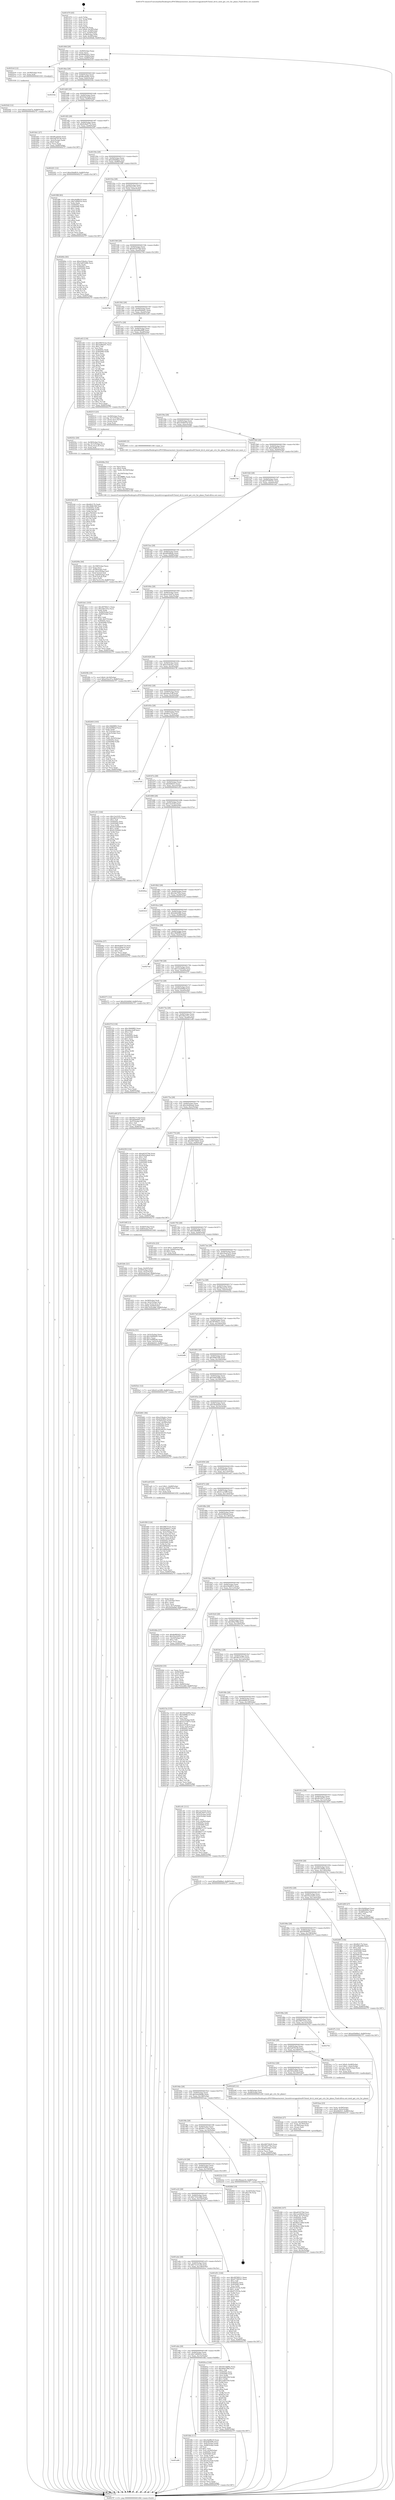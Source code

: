 digraph "0x401470" {
  label = "0x401470 (/mnt/c/Users/mathe/Desktop/tcc/POCII/binaries/extr_linuxdriversgpudrmi915intel_drv.h_intel_get_crtc_for_plane_Final-ollvm.out::main(0))"
  labelloc = "t"
  node[shape=record]

  Entry [label="",width=0.3,height=0.3,shape=circle,fillcolor=black,style=filled]
  "0x40149d" [label="{
     0x40149d [29]\l
     | [instrs]\l
     &nbsp;&nbsp;0x40149d \<+3\>: mov -0x80(%rbp),%eax\l
     &nbsp;&nbsp;0x4014a0 \<+2\>: mov %eax,%ecx\l
     &nbsp;&nbsp;0x4014a2 \<+6\>: sub $0x8e882d21,%ecx\l
     &nbsp;&nbsp;0x4014a8 \<+6\>: mov %eax,-0x84(%rbp)\l
     &nbsp;&nbsp;0x4014ae \<+6\>: mov %ecx,-0x88(%rbp)\l
     &nbsp;&nbsp;0x4014b4 \<+6\>: je 00000000004025c6 \<main+0x1156\>\l
  }"]
  "0x4025c6" [label="{
     0x4025c6 [12]\l
     | [instrs]\l
     &nbsp;&nbsp;0x4025c6 \<+4\>: mov -0x58(%rbp),%rax\l
     &nbsp;&nbsp;0x4025ca \<+3\>: mov %rax,%rdi\l
     &nbsp;&nbsp;0x4025cd \<+5\>: call 0000000000401030 \<free@plt\>\l
     | [calls]\l
     &nbsp;&nbsp;0x401030 \{1\} (unknown)\l
  }"]
  "0x4014ba" [label="{
     0x4014ba [28]\l
     | [instrs]\l
     &nbsp;&nbsp;0x4014ba \<+5\>: jmp 00000000004014bf \<main+0x4f\>\l
     &nbsp;&nbsp;0x4014bf \<+6\>: mov -0x84(%rbp),%eax\l
     &nbsp;&nbsp;0x4014c5 \<+5\>: sub $0x9bca0eb5,%eax\l
     &nbsp;&nbsp;0x4014ca \<+6\>: mov %eax,-0x8c(%rbp)\l
     &nbsp;&nbsp;0x4014d0 \<+6\>: je 00000000004025de \<main+0x116e\>\l
  }"]
  Exit [label="",width=0.3,height=0.3,shape=circle,fillcolor=black,style=filled,peripheries=2]
  "0x4025de" [label="{
     0x4025de\l
  }", style=dashed]
  "0x4014d6" [label="{
     0x4014d6 [28]\l
     | [instrs]\l
     &nbsp;&nbsp;0x4014d6 \<+5\>: jmp 00000000004014db \<main+0x6b\>\l
     &nbsp;&nbsp;0x4014db \<+6\>: mov -0x84(%rbp),%eax\l
     &nbsp;&nbsp;0x4014e1 \<+5\>: sub $0x9c8a32a8,%eax\l
     &nbsp;&nbsp;0x4014e6 \<+6\>: mov %eax,-0x90(%rbp)\l
     &nbsp;&nbsp;0x4014ec \<+6\>: je 0000000000401bb1 \<main+0x741\>\l
  }"]
  "0x4025d2" [label="{
     0x4025d2 [12]\l
     | [instrs]\l
     &nbsp;&nbsp;0x4025d2 \<+7\>: movl $0xe21fe47a,-0x80(%rbp)\l
     &nbsp;&nbsp;0x4025d9 \<+5\>: jmp 00000000004027f7 \<main+0x1387\>\l
  }"]
  "0x401bb1" [label="{
     0x401bb1 [27]\l
     | [instrs]\l
     &nbsp;&nbsp;0x401bb1 \<+5\>: mov $0x9bca0eb5,%eax\l
     &nbsp;&nbsp;0x401bb6 \<+5\>: mov $0x5a878128,%ecx\l
     &nbsp;&nbsp;0x401bbb \<+3\>: mov -0x2c(%rbp),%edx\l
     &nbsp;&nbsp;0x401bbe \<+3\>: cmp $0x0,%edx\l
     &nbsp;&nbsp;0x401bc1 \<+3\>: cmove %ecx,%eax\l
     &nbsp;&nbsp;0x401bc4 \<+3\>: mov %eax,-0x80(%rbp)\l
     &nbsp;&nbsp;0x401bc7 \<+5\>: jmp 00000000004027f7 \<main+0x1387\>\l
  }"]
  "0x4014f2" [label="{
     0x4014f2 [28]\l
     | [instrs]\l
     &nbsp;&nbsp;0x4014f2 \<+5\>: jmp 00000000004014f7 \<main+0x87\>\l
     &nbsp;&nbsp;0x4014f7 \<+6\>: mov -0x84(%rbp),%eax\l
     &nbsp;&nbsp;0x4014fd \<+5\>: sub $0x9c8e6774,%eax\l
     &nbsp;&nbsp;0x401502 \<+6\>: mov %eax,-0x94(%rbp)\l
     &nbsp;&nbsp;0x401508 \<+6\>: je 0000000000402201 \<main+0xd91\>\l
  }"]
  "0x402540" [label="{
     0x402540 [97]\l
     | [instrs]\l
     &nbsp;&nbsp;0x402540 \<+5\>: mov $0x6b217b,%edx\l
     &nbsp;&nbsp;0x402545 \<+5\>: mov $0x39dfc548,%esi\l
     &nbsp;&nbsp;0x40254a \<+8\>: mov 0x40505c,%r8d\l
     &nbsp;&nbsp;0x402552 \<+8\>: mov 0x405060,%r9d\l
     &nbsp;&nbsp;0x40255a \<+3\>: mov %r8d,%r10d\l
     &nbsp;&nbsp;0x40255d \<+7\>: sub $0xa7825631,%r10d\l
     &nbsp;&nbsp;0x402564 \<+4\>: sub $0x1,%r10d\l
     &nbsp;&nbsp;0x402568 \<+7\>: add $0xa7825631,%r10d\l
     &nbsp;&nbsp;0x40256f \<+4\>: imul %r10d,%r8d\l
     &nbsp;&nbsp;0x402573 \<+4\>: and $0x1,%r8d\l
     &nbsp;&nbsp;0x402577 \<+4\>: cmp $0x0,%r8d\l
     &nbsp;&nbsp;0x40257b \<+4\>: sete %r11b\l
     &nbsp;&nbsp;0x40257f \<+4\>: cmp $0xa,%r9d\l
     &nbsp;&nbsp;0x402583 \<+3\>: setl %bl\l
     &nbsp;&nbsp;0x402586 \<+3\>: mov %r11b,%r14b\l
     &nbsp;&nbsp;0x402589 \<+3\>: and %bl,%r14b\l
     &nbsp;&nbsp;0x40258c \<+3\>: xor %bl,%r11b\l
     &nbsp;&nbsp;0x40258f \<+3\>: or %r11b,%r14b\l
     &nbsp;&nbsp;0x402592 \<+4\>: test $0x1,%r14b\l
     &nbsp;&nbsp;0x402596 \<+3\>: cmovne %esi,%edx\l
     &nbsp;&nbsp;0x402599 \<+3\>: mov %edx,-0x80(%rbp)\l
     &nbsp;&nbsp;0x40259c \<+5\>: jmp 00000000004027f7 \<main+0x1387\>\l
  }"]
  "0x402201" [label="{
     0x402201 [12]\l
     | [instrs]\l
     &nbsp;&nbsp;0x402201 \<+7\>: movl $0x436af810,-0x80(%rbp)\l
     &nbsp;&nbsp;0x402208 \<+5\>: jmp 00000000004027f7 \<main+0x1387\>\l
  }"]
  "0x40150e" [label="{
     0x40150e [28]\l
     | [instrs]\l
     &nbsp;&nbsp;0x40150e \<+5\>: jmp 0000000000401513 \<main+0xa3\>\l
     &nbsp;&nbsp;0x401513 \<+6\>: mov -0x84(%rbp),%eax\l
     &nbsp;&nbsp;0x401519 \<+5\>: sub $0xa45b68a2,%eax\l
     &nbsp;&nbsp;0x40151e \<+6\>: mov %eax,-0x98(%rbp)\l
     &nbsp;&nbsp;0x401524 \<+6\>: je 0000000000401f88 \<main+0xb18\>\l
  }"]
  "0x40252c" [label="{
     0x40252c [20]\l
     | [instrs]\l
     &nbsp;&nbsp;0x40252c \<+4\>: mov -0x58(%rbp),%rax\l
     &nbsp;&nbsp;0x402530 \<+4\>: movslq -0x7c(%rbp),%rcx\l
     &nbsp;&nbsp;0x402534 \<+4\>: mov (%rax,%rcx,8),%rax\l
     &nbsp;&nbsp;0x402538 \<+3\>: mov %rax,%rdi\l
     &nbsp;&nbsp;0x40253b \<+5\>: call 0000000000401030 \<free@plt\>\l
     | [calls]\l
     &nbsp;&nbsp;0x401030 \{1\} (unknown)\l
  }"]
  "0x401f88" [label="{
     0x401f88 [83]\l
     | [instrs]\l
     &nbsp;&nbsp;0x401f88 \<+5\>: mov $0xc6af8b19,%eax\l
     &nbsp;&nbsp;0x401f8d \<+5\>: mov $0x7ef0601b,%ecx\l
     &nbsp;&nbsp;0x401f92 \<+2\>: xor %edx,%edx\l
     &nbsp;&nbsp;0x401f94 \<+7\>: mov 0x40505c,%esi\l
     &nbsp;&nbsp;0x401f9b \<+7\>: mov 0x405060,%edi\l
     &nbsp;&nbsp;0x401fa2 \<+3\>: sub $0x1,%edx\l
     &nbsp;&nbsp;0x401fa5 \<+3\>: mov %esi,%r8d\l
     &nbsp;&nbsp;0x401fa8 \<+3\>: add %edx,%r8d\l
     &nbsp;&nbsp;0x401fab \<+4\>: imul %r8d,%esi\l
     &nbsp;&nbsp;0x401faf \<+3\>: and $0x1,%esi\l
     &nbsp;&nbsp;0x401fb2 \<+3\>: cmp $0x0,%esi\l
     &nbsp;&nbsp;0x401fb5 \<+4\>: sete %r9b\l
     &nbsp;&nbsp;0x401fb9 \<+3\>: cmp $0xa,%edi\l
     &nbsp;&nbsp;0x401fbc \<+4\>: setl %r10b\l
     &nbsp;&nbsp;0x401fc0 \<+3\>: mov %r9b,%r11b\l
     &nbsp;&nbsp;0x401fc3 \<+3\>: and %r10b,%r11b\l
     &nbsp;&nbsp;0x401fc6 \<+3\>: xor %r10b,%r9b\l
     &nbsp;&nbsp;0x401fc9 \<+3\>: or %r9b,%r11b\l
     &nbsp;&nbsp;0x401fcc \<+4\>: test $0x1,%r11b\l
     &nbsp;&nbsp;0x401fd0 \<+3\>: cmovne %ecx,%eax\l
     &nbsp;&nbsp;0x401fd3 \<+3\>: mov %eax,-0x80(%rbp)\l
     &nbsp;&nbsp;0x401fd6 \<+5\>: jmp 00000000004027f7 \<main+0x1387\>\l
  }"]
  "0x40152a" [label="{
     0x40152a [28]\l
     | [instrs]\l
     &nbsp;&nbsp;0x40152a \<+5\>: jmp 000000000040152f \<main+0xbf\>\l
     &nbsp;&nbsp;0x40152f \<+6\>: mov -0x84(%rbp),%eax\l
     &nbsp;&nbsp;0x401535 \<+5\>: sub $0xa55ec47a,%eax\l
     &nbsp;&nbsp;0x40153a \<+6\>: mov %eax,-0x9c(%rbp)\l
     &nbsp;&nbsp;0x401540 \<+6\>: je 000000000040260e \<main+0x119e\>\l
  }"]
  "0x402306" [label="{
     0x402306 [107]\l
     | [instrs]\l
     &nbsp;&nbsp;0x402306 \<+5\>: mov $0xa63257b6,%esi\l
     &nbsp;&nbsp;0x40230b \<+5\>: mov $0x1ee2b92d,%ecx\l
     &nbsp;&nbsp;0x402310 \<+7\>: movl $0x0,-0x7c(%rbp)\l
     &nbsp;&nbsp;0x402317 \<+7\>: mov 0x40505c,%edx\l
     &nbsp;&nbsp;0x40231e \<+8\>: mov 0x405060,%r8d\l
     &nbsp;&nbsp;0x402326 \<+3\>: mov %edx,%r9d\l
     &nbsp;&nbsp;0x402329 \<+7\>: sub $0x9b2c148d,%r9d\l
     &nbsp;&nbsp;0x402330 \<+4\>: sub $0x1,%r9d\l
     &nbsp;&nbsp;0x402334 \<+7\>: add $0x9b2c148d,%r9d\l
     &nbsp;&nbsp;0x40233b \<+4\>: imul %r9d,%edx\l
     &nbsp;&nbsp;0x40233f \<+3\>: and $0x1,%edx\l
     &nbsp;&nbsp;0x402342 \<+3\>: cmp $0x0,%edx\l
     &nbsp;&nbsp;0x402345 \<+4\>: sete %r10b\l
     &nbsp;&nbsp;0x402349 \<+4\>: cmp $0xa,%r8d\l
     &nbsp;&nbsp;0x40234d \<+4\>: setl %r11b\l
     &nbsp;&nbsp;0x402351 \<+3\>: mov %r10b,%bl\l
     &nbsp;&nbsp;0x402354 \<+3\>: and %r11b,%bl\l
     &nbsp;&nbsp;0x402357 \<+3\>: xor %r11b,%r10b\l
     &nbsp;&nbsp;0x40235a \<+3\>: or %r10b,%bl\l
     &nbsp;&nbsp;0x40235d \<+3\>: test $0x1,%bl\l
     &nbsp;&nbsp;0x402360 \<+3\>: cmovne %ecx,%esi\l
     &nbsp;&nbsp;0x402363 \<+3\>: mov %esi,-0x80(%rbp)\l
     &nbsp;&nbsp;0x402366 \<+6\>: mov %eax,-0x16c(%rbp)\l
     &nbsp;&nbsp;0x40236c \<+5\>: jmp 00000000004027f7 \<main+0x1387\>\l
  }"]
  "0x40260e" [label="{
     0x40260e [83]\l
     | [instrs]\l
     &nbsp;&nbsp;0x40260e \<+5\>: mov $0xe334e4cc,%eax\l
     &nbsp;&nbsp;0x402613 \<+5\>: mov $0x3a853d8b,%ecx\l
     &nbsp;&nbsp;0x402618 \<+2\>: xor %edx,%edx\l
     &nbsp;&nbsp;0x40261a \<+7\>: mov 0x40505c,%esi\l
     &nbsp;&nbsp;0x402621 \<+7\>: mov 0x405060,%edi\l
     &nbsp;&nbsp;0x402628 \<+3\>: sub $0x1,%edx\l
     &nbsp;&nbsp;0x40262b \<+3\>: mov %esi,%r8d\l
     &nbsp;&nbsp;0x40262e \<+3\>: add %edx,%r8d\l
     &nbsp;&nbsp;0x402631 \<+4\>: imul %r8d,%esi\l
     &nbsp;&nbsp;0x402635 \<+3\>: and $0x1,%esi\l
     &nbsp;&nbsp;0x402638 \<+3\>: cmp $0x0,%esi\l
     &nbsp;&nbsp;0x40263b \<+4\>: sete %r9b\l
     &nbsp;&nbsp;0x40263f \<+3\>: cmp $0xa,%edi\l
     &nbsp;&nbsp;0x402642 \<+4\>: setl %r10b\l
     &nbsp;&nbsp;0x402646 \<+3\>: mov %r9b,%r11b\l
     &nbsp;&nbsp;0x402649 \<+3\>: and %r10b,%r11b\l
     &nbsp;&nbsp;0x40264c \<+3\>: xor %r10b,%r9b\l
     &nbsp;&nbsp;0x40264f \<+3\>: or %r9b,%r11b\l
     &nbsp;&nbsp;0x402652 \<+4\>: test $0x1,%r11b\l
     &nbsp;&nbsp;0x402656 \<+3\>: cmovne %ecx,%eax\l
     &nbsp;&nbsp;0x402659 \<+3\>: mov %eax,-0x80(%rbp)\l
     &nbsp;&nbsp;0x40265c \<+5\>: jmp 00000000004027f7 \<main+0x1387\>\l
  }"]
  "0x401546" [label="{
     0x401546 [28]\l
     | [instrs]\l
     &nbsp;&nbsp;0x401546 \<+5\>: jmp 000000000040154b \<main+0xdb\>\l
     &nbsp;&nbsp;0x40154b \<+6\>: mov -0x84(%rbp),%eax\l
     &nbsp;&nbsp;0x401551 \<+5\>: sub $0xa63257b6,%eax\l
     &nbsp;&nbsp;0x401556 \<+6\>: mov %eax,-0xa0(%rbp)\l
     &nbsp;&nbsp;0x40155c \<+6\>: je 000000000040276d \<main+0x12fd\>\l
  }"]
  "0x4022eb" [label="{
     0x4022eb [27]\l
     | [instrs]\l
     &nbsp;&nbsp;0x4022eb \<+10\>: movabs $0x4030b6,%rdi\l
     &nbsp;&nbsp;0x4022f5 \<+4\>: mov %rax,-0x78(%rbp)\l
     &nbsp;&nbsp;0x4022f9 \<+4\>: mov -0x78(%rbp),%rax\l
     &nbsp;&nbsp;0x4022fd \<+2\>: mov (%rax),%esi\l
     &nbsp;&nbsp;0x4022ff \<+2\>: mov $0x0,%al\l
     &nbsp;&nbsp;0x402301 \<+5\>: call 0000000000401040 \<printf@plt\>\l
     | [calls]\l
     &nbsp;&nbsp;0x401040 \{1\} (unknown)\l
  }"]
  "0x40276d" [label="{
     0x40276d\l
  }", style=dashed]
  "0x401562" [label="{
     0x401562 [28]\l
     | [instrs]\l
     &nbsp;&nbsp;0x401562 \<+5\>: jmp 0000000000401567 \<main+0xf7\>\l
     &nbsp;&nbsp;0x401567 \<+6\>: mov -0x84(%rbp),%eax\l
     &nbsp;&nbsp;0x40156d \<+5\>: sub $0xa85b9a61,%eax\l
     &nbsp;&nbsp;0x401572 \<+6\>: mov %eax,-0xa4(%rbp)\l
     &nbsp;&nbsp;0x401578 \<+6\>: je 0000000000401e63 \<main+0x9f3\>\l
  }"]
  "0x40209e" [label="{
     0x40209e [44]\l
     | [instrs]\l
     &nbsp;&nbsp;0x40209e \<+6\>: mov -0x168(%rbp),%ecx\l
     &nbsp;&nbsp;0x4020a4 \<+3\>: imul %eax,%ecx\l
     &nbsp;&nbsp;0x4020a7 \<+4\>: mov -0x58(%rbp),%r8\l
     &nbsp;&nbsp;0x4020ab \<+4\>: movslq -0x5c(%rbp),%r9\l
     &nbsp;&nbsp;0x4020af \<+4\>: mov (%r8,%r9,8),%r8\l
     &nbsp;&nbsp;0x4020b3 \<+4\>: movslq -0x64(%rbp),%r9\l
     &nbsp;&nbsp;0x4020b7 \<+4\>: mov (%r8,%r9,8),%r8\l
     &nbsp;&nbsp;0x4020bb \<+3\>: mov %ecx,(%r8)\l
     &nbsp;&nbsp;0x4020be \<+7\>: movl $0x7ec31c54,-0x80(%rbp)\l
     &nbsp;&nbsp;0x4020c5 \<+5\>: jmp 00000000004027f7 \<main+0x1387\>\l
  }"]
  "0x401e63" [label="{
     0x401e63 [134]\l
     | [instrs]\l
     &nbsp;&nbsp;0x401e63 \<+5\>: mov $0x5967512e,%eax\l
     &nbsp;&nbsp;0x401e68 \<+5\>: mov $0x3e8f5201,%ecx\l
     &nbsp;&nbsp;0x401e6d \<+2\>: mov $0x1,%dl\l
     &nbsp;&nbsp;0x401e6f \<+2\>: xor %esi,%esi\l
     &nbsp;&nbsp;0x401e71 \<+7\>: mov 0x40505c,%edi\l
     &nbsp;&nbsp;0x401e78 \<+8\>: mov 0x405060,%r8d\l
     &nbsp;&nbsp;0x401e80 \<+3\>: sub $0x1,%esi\l
     &nbsp;&nbsp;0x401e83 \<+3\>: mov %edi,%r9d\l
     &nbsp;&nbsp;0x401e86 \<+3\>: add %esi,%r9d\l
     &nbsp;&nbsp;0x401e89 \<+4\>: imul %r9d,%edi\l
     &nbsp;&nbsp;0x401e8d \<+3\>: and $0x1,%edi\l
     &nbsp;&nbsp;0x401e90 \<+3\>: cmp $0x0,%edi\l
     &nbsp;&nbsp;0x401e93 \<+4\>: sete %r10b\l
     &nbsp;&nbsp;0x401e97 \<+4\>: cmp $0xa,%r8d\l
     &nbsp;&nbsp;0x401e9b \<+4\>: setl %r11b\l
     &nbsp;&nbsp;0x401e9f \<+3\>: mov %r10b,%bl\l
     &nbsp;&nbsp;0x401ea2 \<+3\>: xor $0xff,%bl\l
     &nbsp;&nbsp;0x401ea5 \<+3\>: mov %r11b,%r14b\l
     &nbsp;&nbsp;0x401ea8 \<+4\>: xor $0xff,%r14b\l
     &nbsp;&nbsp;0x401eac \<+3\>: xor $0x0,%dl\l
     &nbsp;&nbsp;0x401eaf \<+3\>: mov %bl,%r15b\l
     &nbsp;&nbsp;0x401eb2 \<+4\>: and $0x0,%r15b\l
     &nbsp;&nbsp;0x401eb6 \<+3\>: and %dl,%r10b\l
     &nbsp;&nbsp;0x401eb9 \<+3\>: mov %r14b,%r12b\l
     &nbsp;&nbsp;0x401ebc \<+4\>: and $0x0,%r12b\l
     &nbsp;&nbsp;0x401ec0 \<+3\>: and %dl,%r11b\l
     &nbsp;&nbsp;0x401ec3 \<+3\>: or %r10b,%r15b\l
     &nbsp;&nbsp;0x401ec6 \<+3\>: or %r11b,%r12b\l
     &nbsp;&nbsp;0x401ec9 \<+3\>: xor %r12b,%r15b\l
     &nbsp;&nbsp;0x401ecc \<+3\>: or %r14b,%bl\l
     &nbsp;&nbsp;0x401ecf \<+3\>: xor $0xff,%bl\l
     &nbsp;&nbsp;0x401ed2 \<+3\>: or $0x0,%dl\l
     &nbsp;&nbsp;0x401ed5 \<+2\>: and %dl,%bl\l
     &nbsp;&nbsp;0x401ed7 \<+3\>: or %bl,%r15b\l
     &nbsp;&nbsp;0x401eda \<+4\>: test $0x1,%r15b\l
     &nbsp;&nbsp;0x401ede \<+3\>: cmovne %ecx,%eax\l
     &nbsp;&nbsp;0x401ee1 \<+3\>: mov %eax,-0x80(%rbp)\l
     &nbsp;&nbsp;0x401ee4 \<+5\>: jmp 00000000004027f7 \<main+0x1387\>\l
  }"]
  "0x40157e" [label="{
     0x40157e [28]\l
     | [instrs]\l
     &nbsp;&nbsp;0x40157e \<+5\>: jmp 0000000000401583 \<main+0x113\>\l
     &nbsp;&nbsp;0x401583 \<+6\>: mov -0x84(%rbp),%eax\l
     &nbsp;&nbsp;0x401589 \<+5\>: sub $0xbf6a49f0,%eax\l
     &nbsp;&nbsp;0x40158e \<+6\>: mov %eax,-0xa8(%rbp)\l
     &nbsp;&nbsp;0x401594 \<+6\>: je 0000000000402515 \<main+0x10a5\>\l
  }"]
  "0x40206a" [label="{
     0x40206a [52]\l
     | [instrs]\l
     &nbsp;&nbsp;0x40206a \<+2\>: xor %ecx,%ecx\l
     &nbsp;&nbsp;0x40206c \<+5\>: mov $0x2,%edx\l
     &nbsp;&nbsp;0x402071 \<+6\>: mov %edx,-0x164(%rbp)\l
     &nbsp;&nbsp;0x402077 \<+1\>: cltd\l
     &nbsp;&nbsp;0x402078 \<+6\>: mov -0x164(%rbp),%esi\l
     &nbsp;&nbsp;0x40207e \<+2\>: idiv %esi\l
     &nbsp;&nbsp;0x402080 \<+6\>: imul $0xfffffffe,%edx,%edx\l
     &nbsp;&nbsp;0x402086 \<+2\>: mov %ecx,%edi\l
     &nbsp;&nbsp;0x402088 \<+2\>: sub %edx,%edi\l
     &nbsp;&nbsp;0x40208a \<+2\>: mov %ecx,%edx\l
     &nbsp;&nbsp;0x40208c \<+3\>: sub $0x1,%edx\l
     &nbsp;&nbsp;0x40208f \<+2\>: add %edx,%edi\l
     &nbsp;&nbsp;0x402091 \<+2\>: sub %edi,%ecx\l
     &nbsp;&nbsp;0x402093 \<+6\>: mov %ecx,-0x168(%rbp)\l
     &nbsp;&nbsp;0x402099 \<+5\>: call 0000000000401160 \<next_i\>\l
     | [calls]\l
     &nbsp;&nbsp;0x401160 \{1\} (/mnt/c/Users/mathe/Desktop/tcc/POCII/binaries/extr_linuxdriversgpudrmi915intel_drv.h_intel_get_crtc_for_plane_Final-ollvm.out::next_i)\l
  }"]
  "0x402515" [label="{
     0x402515 [23]\l
     | [instrs]\l
     &nbsp;&nbsp;0x402515 \<+4\>: mov -0x58(%rbp),%rax\l
     &nbsp;&nbsp;0x402519 \<+4\>: movslq -0x7c(%rbp),%rcx\l
     &nbsp;&nbsp;0x40251d \<+4\>: mov (%rax,%rcx,8),%rax\l
     &nbsp;&nbsp;0x402521 \<+3\>: mov (%rax),%rax\l
     &nbsp;&nbsp;0x402524 \<+3\>: mov %rax,%rdi\l
     &nbsp;&nbsp;0x402527 \<+5\>: call 0000000000401030 \<free@plt\>\l
     | [calls]\l
     &nbsp;&nbsp;0x401030 \{1\} (unknown)\l
  }"]
  "0x40159a" [label="{
     0x40159a [28]\l
     | [instrs]\l
     &nbsp;&nbsp;0x40159a \<+5\>: jmp 000000000040159f \<main+0x12f\>\l
     &nbsp;&nbsp;0x40159f \<+6\>: mov -0x84(%rbp),%eax\l
     &nbsp;&nbsp;0x4015a5 \<+5\>: sub $0xc439eb76,%eax\l
     &nbsp;&nbsp;0x4015aa \<+6\>: mov %eax,-0xac(%rbp)\l
     &nbsp;&nbsp;0x4015b0 \<+6\>: je 0000000000402065 \<main+0xbf5\>\l
  }"]
  "0x401a86" [label="{
     0x401a86\l
  }", style=dashed]
  "0x402065" [label="{
     0x402065 [5]\l
     | [instrs]\l
     &nbsp;&nbsp;0x402065 \<+5\>: call 0000000000401160 \<next_i\>\l
     | [calls]\l
     &nbsp;&nbsp;0x401160 \{1\} (/mnt/c/Users/mathe/Desktop/tcc/POCII/binaries/extr_linuxdriversgpudrmi915intel_drv.h_intel_get_crtc_for_plane_Final-ollvm.out::next_i)\l
  }"]
  "0x4015b6" [label="{
     0x4015b6 [28]\l
     | [instrs]\l
     &nbsp;&nbsp;0x4015b6 \<+5\>: jmp 00000000004015bb \<main+0x14b\>\l
     &nbsp;&nbsp;0x4015bb \<+6\>: mov -0x84(%rbp),%eax\l
     &nbsp;&nbsp;0x4015c1 \<+5\>: sub $0xc6af8b19,%eax\l
     &nbsp;&nbsp;0x4015c6 \<+6\>: mov %eax,-0xb0(%rbp)\l
     &nbsp;&nbsp;0x4015cc \<+6\>: je 0000000000402740 \<main+0x12d0\>\l
  }"]
  "0x401fdb" [label="{
     0x401fdb [111]\l
     | [instrs]\l
     &nbsp;&nbsp;0x401fdb \<+5\>: mov $0xc6af8b19,%eax\l
     &nbsp;&nbsp;0x401fe0 \<+5\>: mov $0xbdb448b,%ecx\l
     &nbsp;&nbsp;0x401fe5 \<+3\>: mov -0x6c(%rbp),%edx\l
     &nbsp;&nbsp;0x401fe8 \<+3\>: cmp -0x68(%rbp),%edx\l
     &nbsp;&nbsp;0x401feb \<+4\>: setl %sil\l
     &nbsp;&nbsp;0x401fef \<+4\>: and $0x1,%sil\l
     &nbsp;&nbsp;0x401ff3 \<+4\>: mov %sil,-0x26(%rbp)\l
     &nbsp;&nbsp;0x401ff7 \<+7\>: mov 0x40505c,%edx\l
     &nbsp;&nbsp;0x401ffe \<+7\>: mov 0x405060,%edi\l
     &nbsp;&nbsp;0x402005 \<+3\>: mov %edx,%r8d\l
     &nbsp;&nbsp;0x402008 \<+7\>: sub $0x55e24a6,%r8d\l
     &nbsp;&nbsp;0x40200f \<+4\>: sub $0x1,%r8d\l
     &nbsp;&nbsp;0x402013 \<+7\>: add $0x55e24a6,%r8d\l
     &nbsp;&nbsp;0x40201a \<+4\>: imul %r8d,%edx\l
     &nbsp;&nbsp;0x40201e \<+3\>: and $0x1,%edx\l
     &nbsp;&nbsp;0x402021 \<+3\>: cmp $0x0,%edx\l
     &nbsp;&nbsp;0x402024 \<+4\>: sete %sil\l
     &nbsp;&nbsp;0x402028 \<+3\>: cmp $0xa,%edi\l
     &nbsp;&nbsp;0x40202b \<+4\>: setl %r9b\l
     &nbsp;&nbsp;0x40202f \<+3\>: mov %sil,%r10b\l
     &nbsp;&nbsp;0x402032 \<+3\>: and %r9b,%r10b\l
     &nbsp;&nbsp;0x402035 \<+3\>: xor %r9b,%sil\l
     &nbsp;&nbsp;0x402038 \<+3\>: or %sil,%r10b\l
     &nbsp;&nbsp;0x40203b \<+4\>: test $0x1,%r10b\l
     &nbsp;&nbsp;0x40203f \<+3\>: cmovne %ecx,%eax\l
     &nbsp;&nbsp;0x402042 \<+3\>: mov %eax,-0x80(%rbp)\l
     &nbsp;&nbsp;0x402045 \<+5\>: jmp 00000000004027f7 \<main+0x1387\>\l
  }"]
  "0x402740" [label="{
     0x402740\l
  }", style=dashed]
  "0x4015d2" [label="{
     0x4015d2 [28]\l
     | [instrs]\l
     &nbsp;&nbsp;0x4015d2 \<+5\>: jmp 00000000004015d7 \<main+0x167\>\l
     &nbsp;&nbsp;0x4015d7 \<+6\>: mov -0x84(%rbp),%eax\l
     &nbsp;&nbsp;0x4015dd \<+5\>: sub $0xd7709161,%eax\l
     &nbsp;&nbsp;0x4015e2 \<+6\>: mov %eax,-0xb4(%rbp)\l
     &nbsp;&nbsp;0x4015e8 \<+6\>: je 0000000000401de1 \<main+0x971\>\l
  }"]
  "0x401a6a" [label="{
     0x401a6a [28]\l
     | [instrs]\l
     &nbsp;&nbsp;0x401a6a \<+5\>: jmp 0000000000401a6f \<main+0x5ff\>\l
     &nbsp;&nbsp;0x401a6f \<+6\>: mov -0x84(%rbp),%eax\l
     &nbsp;&nbsp;0x401a75 \<+5\>: sub $0x7ef0601b,%eax\l
     &nbsp;&nbsp;0x401a7a \<+6\>: mov %eax,-0x15c(%rbp)\l
     &nbsp;&nbsp;0x401a80 \<+6\>: je 0000000000401fdb \<main+0xb6b\>\l
  }"]
  "0x401de1" [label="{
     0x401de1 [103]\l
     | [instrs]\l
     &nbsp;&nbsp;0x401de1 \<+5\>: mov $0x38769211,%eax\l
     &nbsp;&nbsp;0x401de6 \<+5\>: mov $0x24be1f1e,%ecx\l
     &nbsp;&nbsp;0x401deb \<+2\>: xor %edx,%edx\l
     &nbsp;&nbsp;0x401ded \<+3\>: mov -0x64(%rbp),%esi\l
     &nbsp;&nbsp;0x401df0 \<+3\>: cmp -0x60(%rbp),%esi\l
     &nbsp;&nbsp;0x401df3 \<+4\>: setl %dil\l
     &nbsp;&nbsp;0x401df7 \<+4\>: and $0x1,%dil\l
     &nbsp;&nbsp;0x401dfb \<+4\>: mov %dil,-0x27(%rbp)\l
     &nbsp;&nbsp;0x401dff \<+7\>: mov 0x40505c,%esi\l
     &nbsp;&nbsp;0x401e06 \<+8\>: mov 0x405060,%r8d\l
     &nbsp;&nbsp;0x401e0e \<+3\>: sub $0x1,%edx\l
     &nbsp;&nbsp;0x401e11 \<+3\>: mov %esi,%r9d\l
     &nbsp;&nbsp;0x401e14 \<+3\>: add %edx,%r9d\l
     &nbsp;&nbsp;0x401e17 \<+4\>: imul %r9d,%esi\l
     &nbsp;&nbsp;0x401e1b \<+3\>: and $0x1,%esi\l
     &nbsp;&nbsp;0x401e1e \<+3\>: cmp $0x0,%esi\l
     &nbsp;&nbsp;0x401e21 \<+4\>: sete %dil\l
     &nbsp;&nbsp;0x401e25 \<+4\>: cmp $0xa,%r8d\l
     &nbsp;&nbsp;0x401e29 \<+4\>: setl %r10b\l
     &nbsp;&nbsp;0x401e2d \<+3\>: mov %dil,%r11b\l
     &nbsp;&nbsp;0x401e30 \<+3\>: and %r10b,%r11b\l
     &nbsp;&nbsp;0x401e33 \<+3\>: xor %r10b,%dil\l
     &nbsp;&nbsp;0x401e36 \<+3\>: or %dil,%r11b\l
     &nbsp;&nbsp;0x401e39 \<+4\>: test $0x1,%r11b\l
     &nbsp;&nbsp;0x401e3d \<+3\>: cmovne %ecx,%eax\l
     &nbsp;&nbsp;0x401e40 \<+3\>: mov %eax,-0x80(%rbp)\l
     &nbsp;&nbsp;0x401e43 \<+5\>: jmp 00000000004027f7 \<main+0x1387\>\l
  }"]
  "0x4015ee" [label="{
     0x4015ee [28]\l
     | [instrs]\l
     &nbsp;&nbsp;0x4015ee \<+5\>: jmp 00000000004015f3 \<main+0x183\>\l
     &nbsp;&nbsp;0x4015f3 \<+6\>: mov -0x84(%rbp),%eax\l
     &nbsp;&nbsp;0x4015f9 \<+5\>: sub $0xd936fbda,%eax\l
     &nbsp;&nbsp;0x4015fe \<+6\>: mov %eax,-0xb8(%rbp)\l
     &nbsp;&nbsp;0x401604 \<+6\>: je 0000000000401b83 \<main+0x713\>\l
  }"]
  "0x4020ca" [label="{
     0x4020ca [144]\l
     | [instrs]\l
     &nbsp;&nbsp;0x4020ca \<+5\>: mov $0x5012b80a,%eax\l
     &nbsp;&nbsp;0x4020cf \<+5\>: mov $0x484a7f9d,%ecx\l
     &nbsp;&nbsp;0x4020d4 \<+2\>: mov $0x1,%dl\l
     &nbsp;&nbsp;0x4020d6 \<+7\>: mov 0x40505c,%esi\l
     &nbsp;&nbsp;0x4020dd \<+7\>: mov 0x405060,%edi\l
     &nbsp;&nbsp;0x4020e4 \<+3\>: mov %esi,%r8d\l
     &nbsp;&nbsp;0x4020e7 \<+7\>: sub $0xc2d62350,%r8d\l
     &nbsp;&nbsp;0x4020ee \<+4\>: sub $0x1,%r8d\l
     &nbsp;&nbsp;0x4020f2 \<+7\>: add $0xc2d62350,%r8d\l
     &nbsp;&nbsp;0x4020f9 \<+4\>: imul %r8d,%esi\l
     &nbsp;&nbsp;0x4020fd \<+3\>: and $0x1,%esi\l
     &nbsp;&nbsp;0x402100 \<+3\>: cmp $0x0,%esi\l
     &nbsp;&nbsp;0x402103 \<+4\>: sete %r9b\l
     &nbsp;&nbsp;0x402107 \<+3\>: cmp $0xa,%edi\l
     &nbsp;&nbsp;0x40210a \<+4\>: setl %r10b\l
     &nbsp;&nbsp;0x40210e \<+3\>: mov %r9b,%r11b\l
     &nbsp;&nbsp;0x402111 \<+4\>: xor $0xff,%r11b\l
     &nbsp;&nbsp;0x402115 \<+3\>: mov %r10b,%bl\l
     &nbsp;&nbsp;0x402118 \<+3\>: xor $0xff,%bl\l
     &nbsp;&nbsp;0x40211b \<+3\>: xor $0x1,%dl\l
     &nbsp;&nbsp;0x40211e \<+3\>: mov %r11b,%r14b\l
     &nbsp;&nbsp;0x402121 \<+4\>: and $0xff,%r14b\l
     &nbsp;&nbsp;0x402125 \<+3\>: and %dl,%r9b\l
     &nbsp;&nbsp;0x402128 \<+3\>: mov %bl,%r15b\l
     &nbsp;&nbsp;0x40212b \<+4\>: and $0xff,%r15b\l
     &nbsp;&nbsp;0x40212f \<+3\>: and %dl,%r10b\l
     &nbsp;&nbsp;0x402132 \<+3\>: or %r9b,%r14b\l
     &nbsp;&nbsp;0x402135 \<+3\>: or %r10b,%r15b\l
     &nbsp;&nbsp;0x402138 \<+3\>: xor %r15b,%r14b\l
     &nbsp;&nbsp;0x40213b \<+3\>: or %bl,%r11b\l
     &nbsp;&nbsp;0x40213e \<+4\>: xor $0xff,%r11b\l
     &nbsp;&nbsp;0x402142 \<+3\>: or $0x1,%dl\l
     &nbsp;&nbsp;0x402145 \<+3\>: and %dl,%r11b\l
     &nbsp;&nbsp;0x402148 \<+3\>: or %r11b,%r14b\l
     &nbsp;&nbsp;0x40214b \<+4\>: test $0x1,%r14b\l
     &nbsp;&nbsp;0x40214f \<+3\>: cmovne %ecx,%eax\l
     &nbsp;&nbsp;0x402152 \<+3\>: mov %eax,-0x80(%rbp)\l
     &nbsp;&nbsp;0x402155 \<+5\>: jmp 00000000004027f7 \<main+0x1387\>\l
  }"]
  "0x401b83" [label="{
     0x401b83\l
  }", style=dashed]
  "0x40160a" [label="{
     0x40160a [28]\l
     | [instrs]\l
     &nbsp;&nbsp;0x40160a \<+5\>: jmp 000000000040160f \<main+0x19f\>\l
     &nbsp;&nbsp;0x40160f \<+6\>: mov -0x84(%rbp),%eax\l
     &nbsp;&nbsp;0x401615 \<+5\>: sub $0xe21fe47a,%eax\l
     &nbsp;&nbsp;0x40161a \<+6\>: mov %eax,-0xbc(%rbp)\l
     &nbsp;&nbsp;0x401620 \<+6\>: je 00000000004025fb \<main+0x118b\>\l
  }"]
  "0x401f00" [label="{
     0x401f00 [124]\l
     | [instrs]\l
     &nbsp;&nbsp;0x401f00 \<+5\>: mov $0x5967512e,%ecx\l
     &nbsp;&nbsp;0x401f05 \<+5\>: mov $0x595f9421,%edx\l
     &nbsp;&nbsp;0x401f0a \<+4\>: mov -0x58(%rbp),%rdi\l
     &nbsp;&nbsp;0x401f0e \<+4\>: movslq -0x5c(%rbp),%rsi\l
     &nbsp;&nbsp;0x401f12 \<+4\>: mov (%rdi,%rsi,8),%rsi\l
     &nbsp;&nbsp;0x401f16 \<+4\>: movslq -0x64(%rbp),%rdi\l
     &nbsp;&nbsp;0x401f1a \<+4\>: mov %rax,(%rsi,%rdi,8)\l
     &nbsp;&nbsp;0x401f1e \<+7\>: movl $0x0,-0x6c(%rbp)\l
     &nbsp;&nbsp;0x401f25 \<+8\>: mov 0x40505c,%r8d\l
     &nbsp;&nbsp;0x401f2d \<+8\>: mov 0x405060,%r9d\l
     &nbsp;&nbsp;0x401f35 \<+3\>: mov %r8d,%r10d\l
     &nbsp;&nbsp;0x401f38 \<+7\>: sub $0x3d68e6d2,%r10d\l
     &nbsp;&nbsp;0x401f3f \<+4\>: sub $0x1,%r10d\l
     &nbsp;&nbsp;0x401f43 \<+7\>: add $0x3d68e6d2,%r10d\l
     &nbsp;&nbsp;0x401f4a \<+4\>: imul %r10d,%r8d\l
     &nbsp;&nbsp;0x401f4e \<+4\>: and $0x1,%r8d\l
     &nbsp;&nbsp;0x401f52 \<+4\>: cmp $0x0,%r8d\l
     &nbsp;&nbsp;0x401f56 \<+4\>: sete %r11b\l
     &nbsp;&nbsp;0x401f5a \<+4\>: cmp $0xa,%r9d\l
     &nbsp;&nbsp;0x401f5e \<+3\>: setl %bl\l
     &nbsp;&nbsp;0x401f61 \<+3\>: mov %r11b,%r14b\l
     &nbsp;&nbsp;0x401f64 \<+3\>: and %bl,%r14b\l
     &nbsp;&nbsp;0x401f67 \<+3\>: xor %bl,%r11b\l
     &nbsp;&nbsp;0x401f6a \<+3\>: or %r11b,%r14b\l
     &nbsp;&nbsp;0x401f6d \<+4\>: test $0x1,%r14b\l
     &nbsp;&nbsp;0x401f71 \<+3\>: cmovne %edx,%ecx\l
     &nbsp;&nbsp;0x401f74 \<+3\>: mov %ecx,-0x80(%rbp)\l
     &nbsp;&nbsp;0x401f77 \<+5\>: jmp 00000000004027f7 \<main+0x1387\>\l
  }"]
  "0x4025fb" [label="{
     0x4025fb [19]\l
     | [instrs]\l
     &nbsp;&nbsp;0x4025fb \<+7\>: movl $0x0,-0x34(%rbp)\l
     &nbsp;&nbsp;0x402602 \<+7\>: movl $0xa55ec47a,-0x80(%rbp)\l
     &nbsp;&nbsp;0x402609 \<+5\>: jmp 00000000004027f7 \<main+0x1387\>\l
  }"]
  "0x401626" [label="{
     0x401626 [28]\l
     | [instrs]\l
     &nbsp;&nbsp;0x401626 \<+5\>: jmp 000000000040162b \<main+0x1bb\>\l
     &nbsp;&nbsp;0x40162b \<+6\>: mov -0x84(%rbp),%eax\l
     &nbsp;&nbsp;0x401631 \<+5\>: sub $0xe334e4cc,%eax\l
     &nbsp;&nbsp;0x401636 \<+6\>: mov %eax,-0xc0(%rbp)\l
     &nbsp;&nbsp;0x40163c \<+6\>: je 00000000004027f0 \<main+0x1380\>\l
  }"]
  "0x401a4e" [label="{
     0x401a4e [28]\l
     | [instrs]\l
     &nbsp;&nbsp;0x401a4e \<+5\>: jmp 0000000000401a53 \<main+0x5e3\>\l
     &nbsp;&nbsp;0x401a53 \<+6\>: mov -0x84(%rbp),%eax\l
     &nbsp;&nbsp;0x401a59 \<+5\>: sub $0x7ec31c54,%eax\l
     &nbsp;&nbsp;0x401a5e \<+6\>: mov %eax,-0x158(%rbp)\l
     &nbsp;&nbsp;0x401a64 \<+6\>: je 00000000004020ca \<main+0xc5a\>\l
  }"]
  "0x4027f0" [label="{
     0x4027f0\l
  }", style=dashed]
  "0x401642" [label="{
     0x401642 [28]\l
     | [instrs]\l
     &nbsp;&nbsp;0x401642 \<+5\>: jmp 0000000000401647 \<main+0x1d7\>\l
     &nbsp;&nbsp;0x401647 \<+6\>: mov -0x84(%rbp),%eax\l
     &nbsp;&nbsp;0x40164d \<+5\>: sub $0xebec3cff,%eax\l
     &nbsp;&nbsp;0x401652 \<+6\>: mov %eax,-0xc4(%rbp)\l
     &nbsp;&nbsp;0x401658 \<+6\>: je 0000000000402403 \<main+0xf93\>\l
  }"]
  "0x401d51" [label="{
     0x401d51 [144]\l
     | [instrs]\l
     &nbsp;&nbsp;0x401d51 \<+5\>: mov $0x38769211,%eax\l
     &nbsp;&nbsp;0x401d56 \<+5\>: mov $0xd7709161,%ecx\l
     &nbsp;&nbsp;0x401d5b \<+2\>: mov $0x1,%dl\l
     &nbsp;&nbsp;0x401d5d \<+7\>: mov 0x40505c,%esi\l
     &nbsp;&nbsp;0x401d64 \<+7\>: mov 0x405060,%edi\l
     &nbsp;&nbsp;0x401d6b \<+3\>: mov %esi,%r8d\l
     &nbsp;&nbsp;0x401d6e \<+7\>: sub $0xf71551fe,%r8d\l
     &nbsp;&nbsp;0x401d75 \<+4\>: sub $0x1,%r8d\l
     &nbsp;&nbsp;0x401d79 \<+7\>: add $0xf71551fe,%r8d\l
     &nbsp;&nbsp;0x401d80 \<+4\>: imul %r8d,%esi\l
     &nbsp;&nbsp;0x401d84 \<+3\>: and $0x1,%esi\l
     &nbsp;&nbsp;0x401d87 \<+3\>: cmp $0x0,%esi\l
     &nbsp;&nbsp;0x401d8a \<+4\>: sete %r9b\l
     &nbsp;&nbsp;0x401d8e \<+3\>: cmp $0xa,%edi\l
     &nbsp;&nbsp;0x401d91 \<+4\>: setl %r10b\l
     &nbsp;&nbsp;0x401d95 \<+3\>: mov %r9b,%r11b\l
     &nbsp;&nbsp;0x401d98 \<+4\>: xor $0xff,%r11b\l
     &nbsp;&nbsp;0x401d9c \<+3\>: mov %r10b,%bl\l
     &nbsp;&nbsp;0x401d9f \<+3\>: xor $0xff,%bl\l
     &nbsp;&nbsp;0x401da2 \<+3\>: xor $0x0,%dl\l
     &nbsp;&nbsp;0x401da5 \<+3\>: mov %r11b,%r14b\l
     &nbsp;&nbsp;0x401da8 \<+4\>: and $0x0,%r14b\l
     &nbsp;&nbsp;0x401dac \<+3\>: and %dl,%r9b\l
     &nbsp;&nbsp;0x401daf \<+3\>: mov %bl,%r15b\l
     &nbsp;&nbsp;0x401db2 \<+4\>: and $0x0,%r15b\l
     &nbsp;&nbsp;0x401db6 \<+3\>: and %dl,%r10b\l
     &nbsp;&nbsp;0x401db9 \<+3\>: or %r9b,%r14b\l
     &nbsp;&nbsp;0x401dbc \<+3\>: or %r10b,%r15b\l
     &nbsp;&nbsp;0x401dbf \<+3\>: xor %r15b,%r14b\l
     &nbsp;&nbsp;0x401dc2 \<+3\>: or %bl,%r11b\l
     &nbsp;&nbsp;0x401dc5 \<+4\>: xor $0xff,%r11b\l
     &nbsp;&nbsp;0x401dc9 \<+3\>: or $0x0,%dl\l
     &nbsp;&nbsp;0x401dcc \<+3\>: and %dl,%r11b\l
     &nbsp;&nbsp;0x401dcf \<+3\>: or %r11b,%r14b\l
     &nbsp;&nbsp;0x401dd2 \<+4\>: test $0x1,%r14b\l
     &nbsp;&nbsp;0x401dd6 \<+3\>: cmovne %ecx,%eax\l
     &nbsp;&nbsp;0x401dd9 \<+3\>: mov %eax,-0x80(%rbp)\l
     &nbsp;&nbsp;0x401ddc \<+5\>: jmp 00000000004027f7 \<main+0x1387\>\l
  }"]
  "0x402403" [label="{
     0x402403 [103]\l
     | [instrs]\l
     &nbsp;&nbsp;0x402403 \<+5\>: mov $0x18b89f83,%eax\l
     &nbsp;&nbsp;0x402408 \<+5\>: mov $0x420f62af,%ecx\l
     &nbsp;&nbsp;0x40240d \<+2\>: xor %edx,%edx\l
     &nbsp;&nbsp;0x40240f \<+3\>: mov -0x7c(%rbp),%esi\l
     &nbsp;&nbsp;0x402412 \<+3\>: cmp -0x4c(%rbp),%esi\l
     &nbsp;&nbsp;0x402415 \<+4\>: setl %dil\l
     &nbsp;&nbsp;0x402419 \<+4\>: and $0x1,%dil\l
     &nbsp;&nbsp;0x40241d \<+4\>: mov %dil,-0x25(%rbp)\l
     &nbsp;&nbsp;0x402421 \<+7\>: mov 0x40505c,%esi\l
     &nbsp;&nbsp;0x402428 \<+8\>: mov 0x405060,%r8d\l
     &nbsp;&nbsp;0x402430 \<+3\>: sub $0x1,%edx\l
     &nbsp;&nbsp;0x402433 \<+3\>: mov %esi,%r9d\l
     &nbsp;&nbsp;0x402436 \<+3\>: add %edx,%r9d\l
     &nbsp;&nbsp;0x402439 \<+4\>: imul %r9d,%esi\l
     &nbsp;&nbsp;0x40243d \<+3\>: and $0x1,%esi\l
     &nbsp;&nbsp;0x402440 \<+3\>: cmp $0x0,%esi\l
     &nbsp;&nbsp;0x402443 \<+4\>: sete %dil\l
     &nbsp;&nbsp;0x402447 \<+4\>: cmp $0xa,%r8d\l
     &nbsp;&nbsp;0x40244b \<+4\>: setl %r10b\l
     &nbsp;&nbsp;0x40244f \<+3\>: mov %dil,%r11b\l
     &nbsp;&nbsp;0x402452 \<+3\>: and %r10b,%r11b\l
     &nbsp;&nbsp;0x402455 \<+3\>: xor %r10b,%dil\l
     &nbsp;&nbsp;0x402458 \<+3\>: or %dil,%r11b\l
     &nbsp;&nbsp;0x40245b \<+4\>: test $0x1,%r11b\l
     &nbsp;&nbsp;0x40245f \<+3\>: cmovne %ecx,%eax\l
     &nbsp;&nbsp;0x402462 \<+3\>: mov %eax,-0x80(%rbp)\l
     &nbsp;&nbsp;0x402465 \<+5\>: jmp 00000000004027f7 \<main+0x1387\>\l
  }"]
  "0x40165e" [label="{
     0x40165e [28]\l
     | [instrs]\l
     &nbsp;&nbsp;0x40165e \<+5\>: jmp 0000000000401663 \<main+0x1f3\>\l
     &nbsp;&nbsp;0x401663 \<+6\>: mov -0x84(%rbp),%eax\l
     &nbsp;&nbsp;0x401669 \<+5\>: sub $0x6b217b,%eax\l
     &nbsp;&nbsp;0x40166e \<+6\>: mov %eax,-0xc8(%rbp)\l
     &nbsp;&nbsp;0x401674 \<+6\>: je 00000000004027b9 \<main+0x1349\>\l
  }"]
  "0x401a32" [label="{
     0x401a32 [28]\l
     | [instrs]\l
     &nbsp;&nbsp;0x401a32 \<+5\>: jmp 0000000000401a37 \<main+0x5c7\>\l
     &nbsp;&nbsp;0x401a37 \<+6\>: mov -0x84(%rbp),%eax\l
     &nbsp;&nbsp;0x401a3d \<+5\>: sub $0x7432cdb6,%eax\l
     &nbsp;&nbsp;0x401a42 \<+6\>: mov %eax,-0x154(%rbp)\l
     &nbsp;&nbsp;0x401a48 \<+6\>: je 0000000000401d51 \<main+0x8e1\>\l
  }"]
  "0x4027b9" [label="{
     0x4027b9\l
  }", style=dashed]
  "0x40167a" [label="{
     0x40167a [28]\l
     | [instrs]\l
     &nbsp;&nbsp;0x40167a \<+5\>: jmp 000000000040167f \<main+0x20f\>\l
     &nbsp;&nbsp;0x40167f \<+6\>: mov -0x84(%rbp),%eax\l
     &nbsp;&nbsp;0x401685 \<+5\>: sub $0x6db023,%eax\l
     &nbsp;&nbsp;0x40168a \<+6\>: mov %eax,-0xcc(%rbp)\l
     &nbsp;&nbsp;0x401690 \<+6\>: je 0000000000401c01 \<main+0x791\>\l
  }"]
  "0x4026bf" [label="{
     0x4026bf [19]\l
     | [instrs]\l
     &nbsp;&nbsp;0x4026bf \<+3\>: mov -0x24(%rbp),%eax\l
     &nbsp;&nbsp;0x4026c2 \<+7\>: add $0x150,%rsp\l
     &nbsp;&nbsp;0x4026c9 \<+1\>: pop %rbx\l
     &nbsp;&nbsp;0x4026ca \<+2\>: pop %r12\l
     &nbsp;&nbsp;0x4026cc \<+2\>: pop %r14\l
     &nbsp;&nbsp;0x4026ce \<+2\>: pop %r15\l
     &nbsp;&nbsp;0x4026d0 \<+1\>: pop %rbp\l
     &nbsp;&nbsp;0x4026d1 \<+1\>: ret\l
  }"]
  "0x401c01" [label="{
     0x401c01 [144]\l
     | [instrs]\l
     &nbsp;&nbsp;0x401c01 \<+5\>: mov $0x12e3335,%eax\l
     &nbsp;&nbsp;0x401c06 \<+5\>: mov $0x48c51573,%ecx\l
     &nbsp;&nbsp;0x401c0b \<+2\>: mov $0x1,%dl\l
     &nbsp;&nbsp;0x401c0d \<+7\>: mov 0x40505c,%esi\l
     &nbsp;&nbsp;0x401c14 \<+7\>: mov 0x405060,%edi\l
     &nbsp;&nbsp;0x401c1b \<+3\>: mov %esi,%r8d\l
     &nbsp;&nbsp;0x401c1e \<+7\>: add $0x91528463,%r8d\l
     &nbsp;&nbsp;0x401c25 \<+4\>: sub $0x1,%r8d\l
     &nbsp;&nbsp;0x401c29 \<+7\>: sub $0x91528463,%r8d\l
     &nbsp;&nbsp;0x401c30 \<+4\>: imul %r8d,%esi\l
     &nbsp;&nbsp;0x401c34 \<+3\>: and $0x1,%esi\l
     &nbsp;&nbsp;0x401c37 \<+3\>: cmp $0x0,%esi\l
     &nbsp;&nbsp;0x401c3a \<+4\>: sete %r9b\l
     &nbsp;&nbsp;0x401c3e \<+3\>: cmp $0xa,%edi\l
     &nbsp;&nbsp;0x401c41 \<+4\>: setl %r10b\l
     &nbsp;&nbsp;0x401c45 \<+3\>: mov %r9b,%r11b\l
     &nbsp;&nbsp;0x401c48 \<+4\>: xor $0xff,%r11b\l
     &nbsp;&nbsp;0x401c4c \<+3\>: mov %r10b,%bl\l
     &nbsp;&nbsp;0x401c4f \<+3\>: xor $0xff,%bl\l
     &nbsp;&nbsp;0x401c52 \<+3\>: xor $0x0,%dl\l
     &nbsp;&nbsp;0x401c55 \<+3\>: mov %r11b,%r14b\l
     &nbsp;&nbsp;0x401c58 \<+4\>: and $0x0,%r14b\l
     &nbsp;&nbsp;0x401c5c \<+3\>: and %dl,%r9b\l
     &nbsp;&nbsp;0x401c5f \<+3\>: mov %bl,%r15b\l
     &nbsp;&nbsp;0x401c62 \<+4\>: and $0x0,%r15b\l
     &nbsp;&nbsp;0x401c66 \<+3\>: and %dl,%r10b\l
     &nbsp;&nbsp;0x401c69 \<+3\>: or %r9b,%r14b\l
     &nbsp;&nbsp;0x401c6c \<+3\>: or %r10b,%r15b\l
     &nbsp;&nbsp;0x401c6f \<+3\>: xor %r15b,%r14b\l
     &nbsp;&nbsp;0x401c72 \<+3\>: or %bl,%r11b\l
     &nbsp;&nbsp;0x401c75 \<+4\>: xor $0xff,%r11b\l
     &nbsp;&nbsp;0x401c79 \<+3\>: or $0x0,%dl\l
     &nbsp;&nbsp;0x401c7c \<+3\>: and %dl,%r11b\l
     &nbsp;&nbsp;0x401c7f \<+3\>: or %r11b,%r14b\l
     &nbsp;&nbsp;0x401c82 \<+4\>: test $0x1,%r14b\l
     &nbsp;&nbsp;0x401c86 \<+3\>: cmovne %ecx,%eax\l
     &nbsp;&nbsp;0x401c89 \<+3\>: mov %eax,-0x80(%rbp)\l
     &nbsp;&nbsp;0x401c8c \<+5\>: jmp 00000000004027f7 \<main+0x1387\>\l
  }"]
  "0x401696" [label="{
     0x401696 [28]\l
     | [instrs]\l
     &nbsp;&nbsp;0x401696 \<+5\>: jmp 000000000040169b \<main+0x22b\>\l
     &nbsp;&nbsp;0x40169b \<+6\>: mov -0x84(%rbp),%eax\l
     &nbsp;&nbsp;0x4016a1 \<+5\>: sub $0x12e3335,%eax\l
     &nbsp;&nbsp;0x4016a6 \<+6\>: mov %eax,-0xd0(%rbp)\l
     &nbsp;&nbsp;0x4016ac \<+6\>: je 00000000004026ea \<main+0x127a\>\l
  }"]
  "0x401a16" [label="{
     0x401a16 [28]\l
     | [instrs]\l
     &nbsp;&nbsp;0x401a16 \<+5\>: jmp 0000000000401a1b \<main+0x5ab\>\l
     &nbsp;&nbsp;0x401a1b \<+6\>: mov -0x84(%rbp),%eax\l
     &nbsp;&nbsp;0x401a21 \<+5\>: sub $0x6325ff2e,%eax\l
     &nbsp;&nbsp;0x401a26 \<+6\>: mov %eax,-0x150(%rbp)\l
     &nbsp;&nbsp;0x401a2c \<+6\>: je 00000000004026bf \<main+0x124f\>\l
  }"]
  "0x4026ea" [label="{
     0x4026ea\l
  }", style=dashed]
  "0x4016b2" [label="{
     0x4016b2 [28]\l
     | [instrs]\l
     &nbsp;&nbsp;0x4016b2 \<+5\>: jmp 00000000004016b7 \<main+0x247\>\l
     &nbsp;&nbsp;0x4016b7 \<+6\>: mov -0x84(%rbp),%eax\l
     &nbsp;&nbsp;0x4016bd \<+5\>: sub $0x3de795e,%eax\l
     &nbsp;&nbsp;0x4016c2 \<+6\>: mov %eax,-0xd4(%rbp)\l
     &nbsp;&nbsp;0x4016c8 \<+6\>: je 0000000000401b1f \<main+0x6af\>\l
  }"]
  "0x40222e" [label="{
     0x40222e [12]\l
     | [instrs]\l
     &nbsp;&nbsp;0x40222e \<+7\>: movl $0x36eaee1b,-0x80(%rbp)\l
     &nbsp;&nbsp;0x402235 \<+5\>: jmp 00000000004027f7 \<main+0x1387\>\l
  }"]
  "0x401b1f" [label="{
     0x401b1f\l
  }", style=dashed]
  "0x4016ce" [label="{
     0x4016ce [28]\l
     | [instrs]\l
     &nbsp;&nbsp;0x4016ce \<+5\>: jmp 00000000004016d3 \<main+0x263\>\l
     &nbsp;&nbsp;0x4016d3 \<+6\>: mov -0x84(%rbp),%eax\l
     &nbsp;&nbsp;0x4016d9 \<+5\>: sub $0xbdb448b,%eax\l
     &nbsp;&nbsp;0x4016de \<+6\>: mov %eax,-0xd8(%rbp)\l
     &nbsp;&nbsp;0x4016e4 \<+6\>: je 000000000040204a \<main+0xbda\>\l
  }"]
  "0x401d32" [label="{
     0x401d32 [31]\l
     | [instrs]\l
     &nbsp;&nbsp;0x401d32 \<+4\>: mov -0x58(%rbp),%rdi\l
     &nbsp;&nbsp;0x401d36 \<+4\>: movslq -0x5c(%rbp),%rcx\l
     &nbsp;&nbsp;0x401d3a \<+4\>: mov %rax,(%rdi,%rcx,8)\l
     &nbsp;&nbsp;0x401d3e \<+7\>: movl $0x0,-0x64(%rbp)\l
     &nbsp;&nbsp;0x401d45 \<+7\>: movl $0x7432cdb6,-0x80(%rbp)\l
     &nbsp;&nbsp;0x401d4c \<+5\>: jmp 00000000004027f7 \<main+0x1387\>\l
  }"]
  "0x40204a" [label="{
     0x40204a [27]\l
     | [instrs]\l
     &nbsp;&nbsp;0x40204a \<+5\>: mov $0x9c8e6774,%eax\l
     &nbsp;&nbsp;0x40204f \<+5\>: mov $0xc439eb76,%ecx\l
     &nbsp;&nbsp;0x402054 \<+3\>: mov -0x26(%rbp),%dl\l
     &nbsp;&nbsp;0x402057 \<+3\>: test $0x1,%dl\l
     &nbsp;&nbsp;0x40205a \<+3\>: cmovne %ecx,%eax\l
     &nbsp;&nbsp;0x40205d \<+3\>: mov %eax,-0x80(%rbp)\l
     &nbsp;&nbsp;0x402060 \<+5\>: jmp 00000000004027f7 \<main+0x1387\>\l
  }"]
  "0x4016ea" [label="{
     0x4016ea [28]\l
     | [instrs]\l
     &nbsp;&nbsp;0x4016ea \<+5\>: jmp 00000000004016ef \<main+0x27f\>\l
     &nbsp;&nbsp;0x4016ef \<+6\>: mov -0x84(%rbp),%eax\l
     &nbsp;&nbsp;0x4016f5 \<+5\>: sub $0x18b89f83,%eax\l
     &nbsp;&nbsp;0x4016fa \<+6\>: mov %eax,-0xdc(%rbp)\l
     &nbsp;&nbsp;0x401700 \<+6\>: je 00000000004027ad \<main+0x133d\>\l
  }"]
  "0x401bea" [label="{
     0x401bea [23]\l
     | [instrs]\l
     &nbsp;&nbsp;0x401bea \<+4\>: mov %rax,-0x58(%rbp)\l
     &nbsp;&nbsp;0x401bee \<+7\>: movl $0x0,-0x5c(%rbp)\l
     &nbsp;&nbsp;0x401bf5 \<+7\>: movl $0x6db023,-0x80(%rbp)\l
     &nbsp;&nbsp;0x401bfc \<+5\>: jmp 00000000004027f7 \<main+0x1387\>\l
  }"]
  "0x4027ad" [label="{
     0x4027ad\l
  }", style=dashed]
  "0x401706" [label="{
     0x401706 [28]\l
     | [instrs]\l
     &nbsp;&nbsp;0x401706 \<+5\>: jmp 000000000040170b \<main+0x29b\>\l
     &nbsp;&nbsp;0x40170b \<+6\>: mov -0x84(%rbp),%eax\l
     &nbsp;&nbsp;0x401711 \<+5\>: sub $0x1ee2b92d,%eax\l
     &nbsp;&nbsp;0x401716 \<+6\>: mov %eax,-0xe0(%rbp)\l
     &nbsp;&nbsp;0x40171c \<+6\>: je 0000000000402371 \<main+0xf01\>\l
  }"]
  "0x401b9c" [label="{
     0x401b9c [21]\l
     | [instrs]\l
     &nbsp;&nbsp;0x401b9c \<+3\>: mov %eax,-0x44(%rbp)\l
     &nbsp;&nbsp;0x401b9f \<+3\>: mov -0x44(%rbp),%eax\l
     &nbsp;&nbsp;0x401ba2 \<+3\>: mov %eax,-0x2c(%rbp)\l
     &nbsp;&nbsp;0x401ba5 \<+7\>: movl $0x9c8a32a8,-0x80(%rbp)\l
     &nbsp;&nbsp;0x401bac \<+5\>: jmp 00000000004027f7 \<main+0x1387\>\l
  }"]
  "0x402371" [label="{
     0x402371 [12]\l
     | [instrs]\l
     &nbsp;&nbsp;0x402371 \<+7\>: movl $0x202440bf,-0x80(%rbp)\l
     &nbsp;&nbsp;0x402378 \<+5\>: jmp 00000000004027f7 \<main+0x1387\>\l
  }"]
  "0x401722" [label="{
     0x401722 [28]\l
     | [instrs]\l
     &nbsp;&nbsp;0x401722 \<+5\>: jmp 0000000000401727 \<main+0x2b7\>\l
     &nbsp;&nbsp;0x401727 \<+6\>: mov -0x84(%rbp),%eax\l
     &nbsp;&nbsp;0x40172d \<+5\>: sub $0x202440bf,%eax\l
     &nbsp;&nbsp;0x401732 \<+6\>: mov %eax,-0xe4(%rbp)\l
     &nbsp;&nbsp;0x401738 \<+6\>: je 000000000040237d \<main+0xf0d\>\l
  }"]
  "0x401470" [label="{
     0x401470 [45]\l
     | [instrs]\l
     &nbsp;&nbsp;0x401470 \<+1\>: push %rbp\l
     &nbsp;&nbsp;0x401471 \<+3\>: mov %rsp,%rbp\l
     &nbsp;&nbsp;0x401474 \<+2\>: push %r15\l
     &nbsp;&nbsp;0x401476 \<+2\>: push %r14\l
     &nbsp;&nbsp;0x401478 \<+2\>: push %r12\l
     &nbsp;&nbsp;0x40147a \<+1\>: push %rbx\l
     &nbsp;&nbsp;0x40147b \<+7\>: sub $0x150,%rsp\l
     &nbsp;&nbsp;0x401482 \<+7\>: movl $0x0,-0x34(%rbp)\l
     &nbsp;&nbsp;0x401489 \<+3\>: mov %edi,-0x38(%rbp)\l
     &nbsp;&nbsp;0x40148c \<+4\>: mov %rsi,-0x40(%rbp)\l
     &nbsp;&nbsp;0x401490 \<+3\>: mov -0x38(%rbp),%edi\l
     &nbsp;&nbsp;0x401493 \<+3\>: mov %edi,-0x30(%rbp)\l
     &nbsp;&nbsp;0x401496 \<+7\>: movl $0x5e4284db,-0x80(%rbp)\l
  }"]
  "0x40237d" [label="{
     0x40237d [134]\l
     | [instrs]\l
     &nbsp;&nbsp;0x40237d \<+5\>: mov $0x18b89f83,%eax\l
     &nbsp;&nbsp;0x402382 \<+5\>: mov $0xebec3cff,%ecx\l
     &nbsp;&nbsp;0x402387 \<+2\>: mov $0x1,%dl\l
     &nbsp;&nbsp;0x402389 \<+2\>: xor %esi,%esi\l
     &nbsp;&nbsp;0x40238b \<+7\>: mov 0x40505c,%edi\l
     &nbsp;&nbsp;0x402392 \<+8\>: mov 0x405060,%r8d\l
     &nbsp;&nbsp;0x40239a \<+3\>: sub $0x1,%esi\l
     &nbsp;&nbsp;0x40239d \<+3\>: mov %edi,%r9d\l
     &nbsp;&nbsp;0x4023a0 \<+3\>: add %esi,%r9d\l
     &nbsp;&nbsp;0x4023a3 \<+4\>: imul %r9d,%edi\l
     &nbsp;&nbsp;0x4023a7 \<+3\>: and $0x1,%edi\l
     &nbsp;&nbsp;0x4023aa \<+3\>: cmp $0x0,%edi\l
     &nbsp;&nbsp;0x4023ad \<+4\>: sete %r10b\l
     &nbsp;&nbsp;0x4023b1 \<+4\>: cmp $0xa,%r8d\l
     &nbsp;&nbsp;0x4023b5 \<+4\>: setl %r11b\l
     &nbsp;&nbsp;0x4023b9 \<+3\>: mov %r10b,%bl\l
     &nbsp;&nbsp;0x4023bc \<+3\>: xor $0xff,%bl\l
     &nbsp;&nbsp;0x4023bf \<+3\>: mov %r11b,%r14b\l
     &nbsp;&nbsp;0x4023c2 \<+4\>: xor $0xff,%r14b\l
     &nbsp;&nbsp;0x4023c6 \<+3\>: xor $0x0,%dl\l
     &nbsp;&nbsp;0x4023c9 \<+3\>: mov %bl,%r15b\l
     &nbsp;&nbsp;0x4023cc \<+4\>: and $0x0,%r15b\l
     &nbsp;&nbsp;0x4023d0 \<+3\>: and %dl,%r10b\l
     &nbsp;&nbsp;0x4023d3 \<+3\>: mov %r14b,%r12b\l
     &nbsp;&nbsp;0x4023d6 \<+4\>: and $0x0,%r12b\l
     &nbsp;&nbsp;0x4023da \<+3\>: and %dl,%r11b\l
     &nbsp;&nbsp;0x4023dd \<+3\>: or %r10b,%r15b\l
     &nbsp;&nbsp;0x4023e0 \<+3\>: or %r11b,%r12b\l
     &nbsp;&nbsp;0x4023e3 \<+3\>: xor %r12b,%r15b\l
     &nbsp;&nbsp;0x4023e6 \<+3\>: or %r14b,%bl\l
     &nbsp;&nbsp;0x4023e9 \<+3\>: xor $0xff,%bl\l
     &nbsp;&nbsp;0x4023ec \<+3\>: or $0x0,%dl\l
     &nbsp;&nbsp;0x4023ef \<+2\>: and %dl,%bl\l
     &nbsp;&nbsp;0x4023f1 \<+3\>: or %bl,%r15b\l
     &nbsp;&nbsp;0x4023f4 \<+4\>: test $0x1,%r15b\l
     &nbsp;&nbsp;0x4023f8 \<+3\>: cmovne %ecx,%eax\l
     &nbsp;&nbsp;0x4023fb \<+3\>: mov %eax,-0x80(%rbp)\l
     &nbsp;&nbsp;0x4023fe \<+5\>: jmp 00000000004027f7 \<main+0x1387\>\l
  }"]
  "0x40173e" [label="{
     0x40173e [28]\l
     | [instrs]\l
     &nbsp;&nbsp;0x40173e \<+5\>: jmp 0000000000401743 \<main+0x2d3\>\l
     &nbsp;&nbsp;0x401743 \<+6\>: mov -0x84(%rbp),%eax\l
     &nbsp;&nbsp;0x401749 \<+5\>: sub $0x24be1f1e,%eax\l
     &nbsp;&nbsp;0x40174e \<+6\>: mov %eax,-0xe8(%rbp)\l
     &nbsp;&nbsp;0x401754 \<+6\>: je 0000000000401e48 \<main+0x9d8\>\l
  }"]
  "0x4027f7" [label="{
     0x4027f7 [5]\l
     | [instrs]\l
     &nbsp;&nbsp;0x4027f7 \<+5\>: jmp 000000000040149d \<main+0x2d\>\l
  }"]
  "0x401e48" [label="{
     0x401e48 [27]\l
     | [instrs]\l
     &nbsp;&nbsp;0x401e48 \<+5\>: mov $0x60171cbd,%eax\l
     &nbsp;&nbsp;0x401e4d \<+5\>: mov $0xa85b9a61,%ecx\l
     &nbsp;&nbsp;0x401e52 \<+3\>: mov -0x27(%rbp),%dl\l
     &nbsp;&nbsp;0x401e55 \<+3\>: test $0x1,%dl\l
     &nbsp;&nbsp;0x401e58 \<+3\>: cmovne %ecx,%eax\l
     &nbsp;&nbsp;0x401e5b \<+3\>: mov %eax,-0x80(%rbp)\l
     &nbsp;&nbsp;0x401e5e \<+5\>: jmp 00000000004027f7 \<main+0x1387\>\l
  }"]
  "0x40175a" [label="{
     0x40175a [28]\l
     | [instrs]\l
     &nbsp;&nbsp;0x40175a \<+5\>: jmp 000000000040175f \<main+0x2ef\>\l
     &nbsp;&nbsp;0x40175f \<+6\>: mov -0x84(%rbp),%eax\l
     &nbsp;&nbsp;0x401765 \<+5\>: sub $0x24d46aad,%eax\l
     &nbsp;&nbsp;0x40176a \<+6\>: mov %eax,-0xec(%rbp)\l
     &nbsp;&nbsp;0x401770 \<+6\>: je 0000000000402259 \<main+0xde9\>\l
  }"]
  "0x4019fa" [label="{
     0x4019fa [28]\l
     | [instrs]\l
     &nbsp;&nbsp;0x4019fa \<+5\>: jmp 00000000004019ff \<main+0x58f\>\l
     &nbsp;&nbsp;0x4019ff \<+6\>: mov -0x84(%rbp),%eax\l
     &nbsp;&nbsp;0x401a05 \<+5\>: sub $0x60171cbd,%eax\l
     &nbsp;&nbsp;0x401a0a \<+6\>: mov %eax,-0x14c(%rbp)\l
     &nbsp;&nbsp;0x401a10 \<+6\>: je 000000000040222e \<main+0xdbe\>\l
  }"]
  "0x402259" [label="{
     0x402259 [134]\l
     | [instrs]\l
     &nbsp;&nbsp;0x402259 \<+5\>: mov $0xa63257b6,%eax\l
     &nbsp;&nbsp;0x40225e \<+5\>: mov $0x5b5a28e8,%ecx\l
     &nbsp;&nbsp;0x402263 \<+2\>: mov $0x1,%dl\l
     &nbsp;&nbsp;0x402265 \<+2\>: xor %esi,%esi\l
     &nbsp;&nbsp;0x402267 \<+7\>: mov 0x40505c,%edi\l
     &nbsp;&nbsp;0x40226e \<+8\>: mov 0x405060,%r8d\l
     &nbsp;&nbsp;0x402276 \<+3\>: sub $0x1,%esi\l
     &nbsp;&nbsp;0x402279 \<+3\>: mov %edi,%r9d\l
     &nbsp;&nbsp;0x40227c \<+3\>: add %esi,%r9d\l
     &nbsp;&nbsp;0x40227f \<+4\>: imul %r9d,%edi\l
     &nbsp;&nbsp;0x402283 \<+3\>: and $0x1,%edi\l
     &nbsp;&nbsp;0x402286 \<+3\>: cmp $0x0,%edi\l
     &nbsp;&nbsp;0x402289 \<+4\>: sete %r10b\l
     &nbsp;&nbsp;0x40228d \<+4\>: cmp $0xa,%r8d\l
     &nbsp;&nbsp;0x402291 \<+4\>: setl %r11b\l
     &nbsp;&nbsp;0x402295 \<+3\>: mov %r10b,%bl\l
     &nbsp;&nbsp;0x402298 \<+3\>: xor $0xff,%bl\l
     &nbsp;&nbsp;0x40229b \<+3\>: mov %r11b,%r14b\l
     &nbsp;&nbsp;0x40229e \<+4\>: xor $0xff,%r14b\l
     &nbsp;&nbsp;0x4022a2 \<+3\>: xor $0x0,%dl\l
     &nbsp;&nbsp;0x4022a5 \<+3\>: mov %bl,%r15b\l
     &nbsp;&nbsp;0x4022a8 \<+4\>: and $0x0,%r15b\l
     &nbsp;&nbsp;0x4022ac \<+3\>: and %dl,%r10b\l
     &nbsp;&nbsp;0x4022af \<+3\>: mov %r14b,%r12b\l
     &nbsp;&nbsp;0x4022b2 \<+4\>: and $0x0,%r12b\l
     &nbsp;&nbsp;0x4022b6 \<+3\>: and %dl,%r11b\l
     &nbsp;&nbsp;0x4022b9 \<+3\>: or %r10b,%r15b\l
     &nbsp;&nbsp;0x4022bc \<+3\>: or %r11b,%r12b\l
     &nbsp;&nbsp;0x4022bf \<+3\>: xor %r12b,%r15b\l
     &nbsp;&nbsp;0x4022c2 \<+3\>: or %r14b,%bl\l
     &nbsp;&nbsp;0x4022c5 \<+3\>: xor $0xff,%bl\l
     &nbsp;&nbsp;0x4022c8 \<+3\>: or $0x0,%dl\l
     &nbsp;&nbsp;0x4022cb \<+2\>: and %dl,%bl\l
     &nbsp;&nbsp;0x4022cd \<+3\>: or %bl,%r15b\l
     &nbsp;&nbsp;0x4022d0 \<+4\>: test $0x1,%r15b\l
     &nbsp;&nbsp;0x4022d4 \<+3\>: cmovne %ecx,%eax\l
     &nbsp;&nbsp;0x4022d7 \<+3\>: mov %eax,-0x80(%rbp)\l
     &nbsp;&nbsp;0x4022da \<+5\>: jmp 00000000004027f7 \<main+0x1387\>\l
  }"]
  "0x401776" [label="{
     0x401776 [28]\l
     | [instrs]\l
     &nbsp;&nbsp;0x401776 \<+5\>: jmp 000000000040177b \<main+0x30b\>\l
     &nbsp;&nbsp;0x40177b \<+6\>: mov -0x84(%rbp),%eax\l
     &nbsp;&nbsp;0x401781 \<+5\>: sub $0x26072b20,%eax\l
     &nbsp;&nbsp;0x401786 \<+6\>: mov %eax,-0xf0(%rbp)\l
     &nbsp;&nbsp;0x40178c \<+6\>: je 0000000000401b8f \<main+0x71f\>\l
  }"]
  "0x401aac" [label="{
     0x401aac [27]\l
     | [instrs]\l
     &nbsp;&nbsp;0x401aac \<+5\>: mov $0x26072b20,%eax\l
     &nbsp;&nbsp;0x401ab1 \<+5\>: mov $0x7fcb77de,%ecx\l
     &nbsp;&nbsp;0x401ab6 \<+3\>: mov -0x30(%rbp),%edx\l
     &nbsp;&nbsp;0x401ab9 \<+3\>: cmp $0x2,%edx\l
     &nbsp;&nbsp;0x401abc \<+3\>: cmovne %ecx,%eax\l
     &nbsp;&nbsp;0x401abf \<+3\>: mov %eax,-0x80(%rbp)\l
     &nbsp;&nbsp;0x401ac2 \<+5\>: jmp 00000000004027f7 \<main+0x1387\>\l
  }"]
  "0x401b8f" [label="{
     0x401b8f [13]\l
     | [instrs]\l
     &nbsp;&nbsp;0x401b8f \<+4\>: mov -0x40(%rbp),%rax\l
     &nbsp;&nbsp;0x401b93 \<+4\>: mov 0x8(%rax),%rdi\l
     &nbsp;&nbsp;0x401b97 \<+5\>: call 0000000000401060 \<atoi@plt\>\l
     | [calls]\l
     &nbsp;&nbsp;0x401060 \{1\} (unknown)\l
  }"]
  "0x401792" [label="{
     0x401792 [28]\l
     | [instrs]\l
     &nbsp;&nbsp;0x401792 \<+5\>: jmp 0000000000401797 \<main+0x327\>\l
     &nbsp;&nbsp;0x401797 \<+6\>: mov -0x84(%rbp),%eax\l
     &nbsp;&nbsp;0x40179d \<+5\>: sub $0x2db0f09c,%eax\l
     &nbsp;&nbsp;0x4017a2 \<+6\>: mov %eax,-0xf4(%rbp)\l
     &nbsp;&nbsp;0x4017a8 \<+6\>: je 0000000000401d1b \<main+0x8ab\>\l
  }"]
  "0x4019de" [label="{
     0x4019de [28]\l
     | [instrs]\l
     &nbsp;&nbsp;0x4019de \<+5\>: jmp 00000000004019e3 \<main+0x573\>\l
     &nbsp;&nbsp;0x4019e3 \<+6\>: mov -0x84(%rbp),%eax\l
     &nbsp;&nbsp;0x4019e9 \<+5\>: sub $0x5e4284db,%eax\l
     &nbsp;&nbsp;0x4019ee \<+6\>: mov %eax,-0x148(%rbp)\l
     &nbsp;&nbsp;0x4019f4 \<+6\>: je 0000000000401aac \<main+0x63c\>\l
  }"]
  "0x401d1b" [label="{
     0x401d1b [23]\l
     | [instrs]\l
     &nbsp;&nbsp;0x401d1b \<+7\>: movl $0x1,-0x60(%rbp)\l
     &nbsp;&nbsp;0x401d22 \<+4\>: movslq -0x60(%rbp),%rax\l
     &nbsp;&nbsp;0x401d26 \<+4\>: shl $0x3,%rax\l
     &nbsp;&nbsp;0x401d2a \<+3\>: mov %rax,%rdi\l
     &nbsp;&nbsp;0x401d2d \<+5\>: call 0000000000401050 \<malloc@plt\>\l
     | [calls]\l
     &nbsp;&nbsp;0x401050 \{1\} (unknown)\l
  }"]
  "0x4017ae" [label="{
     0x4017ae [28]\l
     | [instrs]\l
     &nbsp;&nbsp;0x4017ae \<+5\>: jmp 00000000004017b3 \<main+0x343\>\l
     &nbsp;&nbsp;0x4017b3 \<+6\>: mov -0x84(%rbp),%eax\l
     &nbsp;&nbsp;0x4017b9 \<+5\>: sub $0x35ed1a15,%eax\l
     &nbsp;&nbsp;0x4017be \<+6\>: mov %eax,-0xf8(%rbp)\l
     &nbsp;&nbsp;0x4017c4 \<+6\>: je 00000000004025ea \<main+0x117a\>\l
  }"]
  "0x4022df" [label="{
     0x4022df [12]\l
     | [instrs]\l
     &nbsp;&nbsp;0x4022df \<+4\>: mov -0x58(%rbp),%rdi\l
     &nbsp;&nbsp;0x4022e3 \<+3\>: mov -0x48(%rbp),%esi\l
     &nbsp;&nbsp;0x4022e6 \<+5\>: call 0000000000401240 \<intel_get_crtc_for_plane\>\l
     | [calls]\l
     &nbsp;&nbsp;0x401240 \{1\} (/mnt/c/Users/mathe/Desktop/tcc/POCII/binaries/extr_linuxdriversgpudrmi915intel_drv.h_intel_get_crtc_for_plane_Final-ollvm.out::intel_get_crtc_for_plane)\l
  }"]
  "0x4025ea" [label="{
     0x4025ea\l
  }", style=dashed]
  "0x4017ca" [label="{
     0x4017ca [28]\l
     | [instrs]\l
     &nbsp;&nbsp;0x4017ca \<+5\>: jmp 00000000004017cf \<main+0x35f\>\l
     &nbsp;&nbsp;0x4017cf \<+6\>: mov -0x84(%rbp),%eax\l
     &nbsp;&nbsp;0x4017d5 \<+5\>: sub $0x36eaee1b,%eax\l
     &nbsp;&nbsp;0x4017da \<+6\>: mov %eax,-0xfc(%rbp)\l
     &nbsp;&nbsp;0x4017e0 \<+6\>: je 000000000040223a \<main+0xdca\>\l
  }"]
  "0x4019c2" [label="{
     0x4019c2 [28]\l
     | [instrs]\l
     &nbsp;&nbsp;0x4019c2 \<+5\>: jmp 00000000004019c7 \<main+0x557\>\l
     &nbsp;&nbsp;0x4019c7 \<+6\>: mov -0x84(%rbp),%eax\l
     &nbsp;&nbsp;0x4019cd \<+5\>: sub $0x5b5a28e8,%eax\l
     &nbsp;&nbsp;0x4019d2 \<+6\>: mov %eax,-0x144(%rbp)\l
     &nbsp;&nbsp;0x4019d8 \<+6\>: je 00000000004022df \<main+0xe6f\>\l
  }"]
  "0x40223a" [label="{
     0x40223a [31]\l
     | [instrs]\l
     &nbsp;&nbsp;0x40223a \<+3\>: mov -0x5c(%rbp),%eax\l
     &nbsp;&nbsp;0x40223d \<+5\>: sub $0x1b998e85,%eax\l
     &nbsp;&nbsp;0x402242 \<+3\>: add $0x1,%eax\l
     &nbsp;&nbsp;0x402245 \<+5\>: add $0x1b998e85,%eax\l
     &nbsp;&nbsp;0x40224a \<+3\>: mov %eax,-0x5c(%rbp)\l
     &nbsp;&nbsp;0x40224d \<+7\>: movl $0x6db023,-0x80(%rbp)\l
     &nbsp;&nbsp;0x402254 \<+5\>: jmp 00000000004027f7 \<main+0x1387\>\l
  }"]
  "0x4017e6" [label="{
     0x4017e6 [28]\l
     | [instrs]\l
     &nbsp;&nbsp;0x4017e6 \<+5\>: jmp 00000000004017eb \<main+0x37b\>\l
     &nbsp;&nbsp;0x4017eb \<+6\>: mov -0x84(%rbp),%eax\l
     &nbsp;&nbsp;0x4017f1 \<+5\>: sub $0x38769211,%eax\l
     &nbsp;&nbsp;0x4017f6 \<+6\>: mov %eax,-0x100(%rbp)\l
     &nbsp;&nbsp;0x4017fc \<+6\>: je 00000000004026f6 \<main+0x1286\>\l
  }"]
  "0x401bcc" [label="{
     0x401bcc [30]\l
     | [instrs]\l
     &nbsp;&nbsp;0x401bcc \<+7\>: movl $0x0,-0x48(%rbp)\l
     &nbsp;&nbsp;0x401bd3 \<+7\>: movl $0x1,-0x4c(%rbp)\l
     &nbsp;&nbsp;0x401bda \<+4\>: movslq -0x4c(%rbp),%rax\l
     &nbsp;&nbsp;0x401bde \<+4\>: shl $0x3,%rax\l
     &nbsp;&nbsp;0x401be2 \<+3\>: mov %rax,%rdi\l
     &nbsp;&nbsp;0x401be5 \<+5\>: call 0000000000401050 \<malloc@plt\>\l
     | [calls]\l
     &nbsp;&nbsp;0x401050 \{1\} (unknown)\l
  }"]
  "0x4026f6" [label="{
     0x4026f6\l
  }", style=dashed]
  "0x401802" [label="{
     0x401802 [28]\l
     | [instrs]\l
     &nbsp;&nbsp;0x401802 \<+5\>: jmp 0000000000401807 \<main+0x397\>\l
     &nbsp;&nbsp;0x401807 \<+6\>: mov -0x84(%rbp),%eax\l
     &nbsp;&nbsp;0x40180d \<+5\>: sub $0x39dfc548,%eax\l
     &nbsp;&nbsp;0x401812 \<+6\>: mov %eax,-0x104(%rbp)\l
     &nbsp;&nbsp;0x401818 \<+6\>: je 00000000004025a1 \<main+0x1131\>\l
  }"]
  "0x4019a6" [label="{
     0x4019a6 [28]\l
     | [instrs]\l
     &nbsp;&nbsp;0x4019a6 \<+5\>: jmp 00000000004019ab \<main+0x53b\>\l
     &nbsp;&nbsp;0x4019ab \<+6\>: mov -0x84(%rbp),%eax\l
     &nbsp;&nbsp;0x4019b1 \<+5\>: sub $0x5a878128,%eax\l
     &nbsp;&nbsp;0x4019b6 \<+6\>: mov %eax,-0x140(%rbp)\l
     &nbsp;&nbsp;0x4019bc \<+6\>: je 0000000000401bcc \<main+0x75c\>\l
  }"]
  "0x4025a1" [label="{
     0x4025a1 [12]\l
     | [instrs]\l
     &nbsp;&nbsp;0x4025a1 \<+7\>: movl $0x41ca16f9,-0x80(%rbp)\l
     &nbsp;&nbsp;0x4025a8 \<+5\>: jmp 00000000004027f7 \<main+0x1387\>\l
  }"]
  "0x40181e" [label="{
     0x40181e [28]\l
     | [instrs]\l
     &nbsp;&nbsp;0x40181e \<+5\>: jmp 0000000000401823 \<main+0x3b3\>\l
     &nbsp;&nbsp;0x401823 \<+6\>: mov -0x84(%rbp),%eax\l
     &nbsp;&nbsp;0x401829 \<+5\>: sub $0x3a853d8b,%eax\l
     &nbsp;&nbsp;0x40182e \<+6\>: mov %eax,-0x108(%rbp)\l
     &nbsp;&nbsp;0x401834 \<+6\>: je 0000000000402661 \<main+0x11f1\>\l
  }"]
  "0x402702" [label="{
     0x402702\l
  }", style=dashed]
  "0x402661" [label="{
     0x402661 [94]\l
     | [instrs]\l
     &nbsp;&nbsp;0x402661 \<+5\>: mov $0xe334e4cc,%eax\l
     &nbsp;&nbsp;0x402666 \<+5\>: mov $0x6325ff2e,%ecx\l
     &nbsp;&nbsp;0x40266b \<+3\>: mov -0x34(%rbp),%edx\l
     &nbsp;&nbsp;0x40266e \<+3\>: mov %edx,-0x24(%rbp)\l
     &nbsp;&nbsp;0x402671 \<+7\>: mov 0x40505c,%edx\l
     &nbsp;&nbsp;0x402678 \<+7\>: mov 0x405060,%esi\l
     &nbsp;&nbsp;0x40267f \<+2\>: mov %edx,%edi\l
     &nbsp;&nbsp;0x402681 \<+6\>: sub $0xfe54b353,%edi\l
     &nbsp;&nbsp;0x402687 \<+3\>: sub $0x1,%edi\l
     &nbsp;&nbsp;0x40268a \<+6\>: add $0xfe54b353,%edi\l
     &nbsp;&nbsp;0x402690 \<+3\>: imul %edi,%edx\l
     &nbsp;&nbsp;0x402693 \<+3\>: and $0x1,%edx\l
     &nbsp;&nbsp;0x402696 \<+3\>: cmp $0x0,%edx\l
     &nbsp;&nbsp;0x402699 \<+4\>: sete %r8b\l
     &nbsp;&nbsp;0x40269d \<+3\>: cmp $0xa,%esi\l
     &nbsp;&nbsp;0x4026a0 \<+4\>: setl %r9b\l
     &nbsp;&nbsp;0x4026a4 \<+3\>: mov %r8b,%r10b\l
     &nbsp;&nbsp;0x4026a7 \<+3\>: and %r9b,%r10b\l
     &nbsp;&nbsp;0x4026aa \<+3\>: xor %r9b,%r8b\l
     &nbsp;&nbsp;0x4026ad \<+3\>: or %r8b,%r10b\l
     &nbsp;&nbsp;0x4026b0 \<+4\>: test $0x1,%r10b\l
     &nbsp;&nbsp;0x4026b4 \<+3\>: cmovne %ecx,%eax\l
     &nbsp;&nbsp;0x4026b7 \<+3\>: mov %eax,-0x80(%rbp)\l
     &nbsp;&nbsp;0x4026ba \<+5\>: jmp 00000000004027f7 \<main+0x1387\>\l
  }"]
  "0x40183a" [label="{
     0x40183a [28]\l
     | [instrs]\l
     &nbsp;&nbsp;0x40183a \<+5\>: jmp 000000000040183f \<main+0x3cf\>\l
     &nbsp;&nbsp;0x40183f \<+6\>: mov -0x84(%rbp),%eax\l
     &nbsp;&nbsp;0x401845 \<+5\>: sub $0x3bedeb44,%eax\l
     &nbsp;&nbsp;0x40184a \<+6\>: mov %eax,-0x10c(%rbp)\l
     &nbsp;&nbsp;0x401850 \<+6\>: je 00000000004026d2 \<main+0x1262\>\l
  }"]
  "0x40198a" [label="{
     0x40198a [28]\l
     | [instrs]\l
     &nbsp;&nbsp;0x40198a \<+5\>: jmp 000000000040198f \<main+0x51f\>\l
     &nbsp;&nbsp;0x40198f \<+6\>: mov -0x84(%rbp),%eax\l
     &nbsp;&nbsp;0x401995 \<+5\>: sub $0x5967512e,%eax\l
     &nbsp;&nbsp;0x40199a \<+6\>: mov %eax,-0x13c(%rbp)\l
     &nbsp;&nbsp;0x4019a0 \<+6\>: je 0000000000402702 \<main+0x1292\>\l
  }"]
  "0x4026d2" [label="{
     0x4026d2\l
  }", style=dashed]
  "0x401856" [label="{
     0x401856 [28]\l
     | [instrs]\l
     &nbsp;&nbsp;0x401856 \<+5\>: jmp 000000000040185b \<main+0x3eb\>\l
     &nbsp;&nbsp;0x40185b \<+6\>: mov -0x84(%rbp),%eax\l
     &nbsp;&nbsp;0x401861 \<+5\>: sub $0x3e8f5201,%eax\l
     &nbsp;&nbsp;0x401866 \<+6\>: mov %eax,-0x110(%rbp)\l
     &nbsp;&nbsp;0x40186c \<+6\>: je 0000000000401ee9 \<main+0xa79\>\l
  }"]
  "0x401f7c" [label="{
     0x401f7c [12]\l
     | [instrs]\l
     &nbsp;&nbsp;0x401f7c \<+7\>: movl $0xa45b68a2,-0x80(%rbp)\l
     &nbsp;&nbsp;0x401f83 \<+5\>: jmp 00000000004027f7 \<main+0x1387\>\l
  }"]
  "0x401ee9" [label="{
     0x401ee9 [23]\l
     | [instrs]\l
     &nbsp;&nbsp;0x401ee9 \<+7\>: movl $0x1,-0x68(%rbp)\l
     &nbsp;&nbsp;0x401ef0 \<+4\>: movslq -0x68(%rbp),%rax\l
     &nbsp;&nbsp;0x401ef4 \<+4\>: shl $0x2,%rax\l
     &nbsp;&nbsp;0x401ef8 \<+3\>: mov %rax,%rdi\l
     &nbsp;&nbsp;0x401efb \<+5\>: call 0000000000401050 \<malloc@plt\>\l
     | [calls]\l
     &nbsp;&nbsp;0x401050 \{1\} (unknown)\l
  }"]
  "0x401872" [label="{
     0x401872 [28]\l
     | [instrs]\l
     &nbsp;&nbsp;0x401872 \<+5\>: jmp 0000000000401877 \<main+0x407\>\l
     &nbsp;&nbsp;0x401877 \<+6\>: mov -0x84(%rbp),%eax\l
     &nbsp;&nbsp;0x40187d \<+5\>: sub $0x41ca16f9,%eax\l
     &nbsp;&nbsp;0x401882 \<+6\>: mov %eax,-0x114(%rbp)\l
     &nbsp;&nbsp;0x401888 \<+6\>: je 00000000004025ad \<main+0x113d\>\l
  }"]
  "0x40196e" [label="{
     0x40196e [28]\l
     | [instrs]\l
     &nbsp;&nbsp;0x40196e \<+5\>: jmp 0000000000401973 \<main+0x503\>\l
     &nbsp;&nbsp;0x401973 \<+6\>: mov -0x84(%rbp),%eax\l
     &nbsp;&nbsp;0x401979 \<+5\>: sub $0x595f9421,%eax\l
     &nbsp;&nbsp;0x40197e \<+6\>: mov %eax,-0x138(%rbp)\l
     &nbsp;&nbsp;0x401984 \<+6\>: je 0000000000401f7c \<main+0xb0c\>\l
  }"]
  "0x4025ad" [label="{
     0x4025ad [25]\l
     | [instrs]\l
     &nbsp;&nbsp;0x4025ad \<+2\>: xor %eax,%eax\l
     &nbsp;&nbsp;0x4025af \<+3\>: mov -0x7c(%rbp),%ecx\l
     &nbsp;&nbsp;0x4025b2 \<+3\>: sub $0x1,%eax\l
     &nbsp;&nbsp;0x4025b5 \<+2\>: sub %eax,%ecx\l
     &nbsp;&nbsp;0x4025b7 \<+3\>: mov %ecx,-0x7c(%rbp)\l
     &nbsp;&nbsp;0x4025ba \<+7\>: movl $0x202440bf,-0x80(%rbp)\l
     &nbsp;&nbsp;0x4025c1 \<+5\>: jmp 00000000004027f7 \<main+0x1387\>\l
  }"]
  "0x40188e" [label="{
     0x40188e [28]\l
     | [instrs]\l
     &nbsp;&nbsp;0x40188e \<+5\>: jmp 0000000000401893 \<main+0x423\>\l
     &nbsp;&nbsp;0x401893 \<+6\>: mov -0x84(%rbp),%eax\l
     &nbsp;&nbsp;0x401899 \<+5\>: sub $0x420f62af,%eax\l
     &nbsp;&nbsp;0x40189e \<+6\>: mov %eax,-0x118(%rbp)\l
     &nbsp;&nbsp;0x4018a4 \<+6\>: je 000000000040246a \<main+0xffa\>\l
  }"]
  "0x402485" [label="{
     0x402485 [144]\l
     | [instrs]\l
     &nbsp;&nbsp;0x402485 \<+5\>: mov $0x6b217b,%eax\l
     &nbsp;&nbsp;0x40248a \<+5\>: mov $0xbf6a49f0,%ecx\l
     &nbsp;&nbsp;0x40248f \<+2\>: mov $0x1,%dl\l
     &nbsp;&nbsp;0x402491 \<+7\>: mov 0x40505c,%esi\l
     &nbsp;&nbsp;0x402498 \<+7\>: mov 0x405060,%edi\l
     &nbsp;&nbsp;0x40249f \<+3\>: mov %esi,%r8d\l
     &nbsp;&nbsp;0x4024a2 \<+7\>: sub $0x646c3d7f,%r8d\l
     &nbsp;&nbsp;0x4024a9 \<+4\>: sub $0x1,%r8d\l
     &nbsp;&nbsp;0x4024ad \<+7\>: add $0x646c3d7f,%r8d\l
     &nbsp;&nbsp;0x4024b4 \<+4\>: imul %r8d,%esi\l
     &nbsp;&nbsp;0x4024b8 \<+3\>: and $0x1,%esi\l
     &nbsp;&nbsp;0x4024bb \<+3\>: cmp $0x0,%esi\l
     &nbsp;&nbsp;0x4024be \<+4\>: sete %r9b\l
     &nbsp;&nbsp;0x4024c2 \<+3\>: cmp $0xa,%edi\l
     &nbsp;&nbsp;0x4024c5 \<+4\>: setl %r10b\l
     &nbsp;&nbsp;0x4024c9 \<+3\>: mov %r9b,%r11b\l
     &nbsp;&nbsp;0x4024cc \<+4\>: xor $0xff,%r11b\l
     &nbsp;&nbsp;0x4024d0 \<+3\>: mov %r10b,%bl\l
     &nbsp;&nbsp;0x4024d3 \<+3\>: xor $0xff,%bl\l
     &nbsp;&nbsp;0x4024d6 \<+3\>: xor $0x0,%dl\l
     &nbsp;&nbsp;0x4024d9 \<+3\>: mov %r11b,%r14b\l
     &nbsp;&nbsp;0x4024dc \<+4\>: and $0x0,%r14b\l
     &nbsp;&nbsp;0x4024e0 \<+3\>: and %dl,%r9b\l
     &nbsp;&nbsp;0x4024e3 \<+3\>: mov %bl,%r15b\l
     &nbsp;&nbsp;0x4024e6 \<+4\>: and $0x0,%r15b\l
     &nbsp;&nbsp;0x4024ea \<+3\>: and %dl,%r10b\l
     &nbsp;&nbsp;0x4024ed \<+3\>: or %r9b,%r14b\l
     &nbsp;&nbsp;0x4024f0 \<+3\>: or %r10b,%r15b\l
     &nbsp;&nbsp;0x4024f3 \<+3\>: xor %r15b,%r14b\l
     &nbsp;&nbsp;0x4024f6 \<+3\>: or %bl,%r11b\l
     &nbsp;&nbsp;0x4024f9 \<+4\>: xor $0xff,%r11b\l
     &nbsp;&nbsp;0x4024fd \<+3\>: or $0x0,%dl\l
     &nbsp;&nbsp;0x402500 \<+3\>: and %dl,%r11b\l
     &nbsp;&nbsp;0x402503 \<+3\>: or %r11b,%r14b\l
     &nbsp;&nbsp;0x402506 \<+4\>: test $0x1,%r14b\l
     &nbsp;&nbsp;0x40250a \<+3\>: cmovne %ecx,%eax\l
     &nbsp;&nbsp;0x40250d \<+3\>: mov %eax,-0x80(%rbp)\l
     &nbsp;&nbsp;0x402510 \<+5\>: jmp 00000000004027f7 \<main+0x1387\>\l
  }"]
  "0x40246a" [label="{
     0x40246a [27]\l
     | [instrs]\l
     &nbsp;&nbsp;0x40246a \<+5\>: mov $0x8e882d21,%eax\l
     &nbsp;&nbsp;0x40246f \<+5\>: mov $0x55e22d55,%ecx\l
     &nbsp;&nbsp;0x402474 \<+3\>: mov -0x25(%rbp),%dl\l
     &nbsp;&nbsp;0x402477 \<+3\>: test $0x1,%dl\l
     &nbsp;&nbsp;0x40247a \<+3\>: cmovne %ecx,%eax\l
     &nbsp;&nbsp;0x40247d \<+3\>: mov %eax,-0x80(%rbp)\l
     &nbsp;&nbsp;0x402480 \<+5\>: jmp 00000000004027f7 \<main+0x1387\>\l
  }"]
  "0x4018aa" [label="{
     0x4018aa [28]\l
     | [instrs]\l
     &nbsp;&nbsp;0x4018aa \<+5\>: jmp 00000000004018af \<main+0x43f\>\l
     &nbsp;&nbsp;0x4018af \<+6\>: mov -0x84(%rbp),%eax\l
     &nbsp;&nbsp;0x4018b5 \<+5\>: sub $0x436af810,%eax\l
     &nbsp;&nbsp;0x4018ba \<+6\>: mov %eax,-0x11c(%rbp)\l
     &nbsp;&nbsp;0x4018c0 \<+6\>: je 000000000040220d \<main+0xd9d\>\l
  }"]
  "0x401952" [label="{
     0x401952 [28]\l
     | [instrs]\l
     &nbsp;&nbsp;0x401952 \<+5\>: jmp 0000000000401957 \<main+0x4e7\>\l
     &nbsp;&nbsp;0x401957 \<+6\>: mov -0x84(%rbp),%eax\l
     &nbsp;&nbsp;0x40195d \<+5\>: sub $0x55e22d55,%eax\l
     &nbsp;&nbsp;0x401962 \<+6\>: mov %eax,-0x134(%rbp)\l
     &nbsp;&nbsp;0x401968 \<+6\>: je 0000000000402485 \<main+0x1015\>\l
  }"]
  "0x40220d" [label="{
     0x40220d [33]\l
     | [instrs]\l
     &nbsp;&nbsp;0x40220d \<+2\>: xor %eax,%eax\l
     &nbsp;&nbsp;0x40220f \<+3\>: mov -0x64(%rbp),%ecx\l
     &nbsp;&nbsp;0x402212 \<+2\>: mov %eax,%edx\l
     &nbsp;&nbsp;0x402214 \<+2\>: sub %ecx,%edx\l
     &nbsp;&nbsp;0x402216 \<+2\>: mov %eax,%ecx\l
     &nbsp;&nbsp;0x402218 \<+3\>: sub $0x1,%ecx\l
     &nbsp;&nbsp;0x40221b \<+2\>: add %ecx,%edx\l
     &nbsp;&nbsp;0x40221d \<+2\>: sub %edx,%eax\l
     &nbsp;&nbsp;0x40221f \<+3\>: mov %eax,-0x64(%rbp)\l
     &nbsp;&nbsp;0x402222 \<+7\>: movl $0x7432cdb6,-0x80(%rbp)\l
     &nbsp;&nbsp;0x402229 \<+5\>: jmp 00000000004027f7 \<main+0x1387\>\l
  }"]
  "0x4018c6" [label="{
     0x4018c6 [28]\l
     | [instrs]\l
     &nbsp;&nbsp;0x4018c6 \<+5\>: jmp 00000000004018cb \<main+0x45b\>\l
     &nbsp;&nbsp;0x4018cb \<+6\>: mov -0x84(%rbp),%eax\l
     &nbsp;&nbsp;0x4018d1 \<+5\>: sub $0x484a7f9d,%eax\l
     &nbsp;&nbsp;0x4018d6 \<+6\>: mov %eax,-0x120(%rbp)\l
     &nbsp;&nbsp;0x4018dc \<+6\>: je 000000000040215a \<main+0xcea\>\l
  }"]
  "0x40274c" [label="{
     0x40274c\l
  }", style=dashed]
  "0x40215a" [label="{
     0x40215a [155]\l
     | [instrs]\l
     &nbsp;&nbsp;0x40215a \<+5\>: mov $0x5012b80a,%eax\l
     &nbsp;&nbsp;0x40215f \<+5\>: mov $0x4d68fcc4,%ecx\l
     &nbsp;&nbsp;0x402164 \<+2\>: mov $0x1,%dl\l
     &nbsp;&nbsp;0x402166 \<+2\>: xor %esi,%esi\l
     &nbsp;&nbsp;0x402168 \<+3\>: mov -0x6c(%rbp),%edi\l
     &nbsp;&nbsp;0x40216b \<+6\>: add $0x4157d475,%edi\l
     &nbsp;&nbsp;0x402171 \<+3\>: add $0x1,%edi\l
     &nbsp;&nbsp;0x402174 \<+6\>: sub $0x4157d475,%edi\l
     &nbsp;&nbsp;0x40217a \<+3\>: mov %edi,-0x6c(%rbp)\l
     &nbsp;&nbsp;0x40217d \<+7\>: mov 0x40505c,%edi\l
     &nbsp;&nbsp;0x402184 \<+8\>: mov 0x405060,%r8d\l
     &nbsp;&nbsp;0x40218c \<+3\>: sub $0x1,%esi\l
     &nbsp;&nbsp;0x40218f \<+3\>: mov %edi,%r9d\l
     &nbsp;&nbsp;0x402192 \<+3\>: add %esi,%r9d\l
     &nbsp;&nbsp;0x402195 \<+4\>: imul %r9d,%edi\l
     &nbsp;&nbsp;0x402199 \<+3\>: and $0x1,%edi\l
     &nbsp;&nbsp;0x40219c \<+3\>: cmp $0x0,%edi\l
     &nbsp;&nbsp;0x40219f \<+4\>: sete %r10b\l
     &nbsp;&nbsp;0x4021a3 \<+4\>: cmp $0xa,%r8d\l
     &nbsp;&nbsp;0x4021a7 \<+4\>: setl %r11b\l
     &nbsp;&nbsp;0x4021ab \<+3\>: mov %r10b,%bl\l
     &nbsp;&nbsp;0x4021ae \<+3\>: xor $0xff,%bl\l
     &nbsp;&nbsp;0x4021b1 \<+3\>: mov %r11b,%r14b\l
     &nbsp;&nbsp;0x4021b4 \<+4\>: xor $0xff,%r14b\l
     &nbsp;&nbsp;0x4021b8 \<+3\>: xor $0x0,%dl\l
     &nbsp;&nbsp;0x4021bb \<+3\>: mov %bl,%r15b\l
     &nbsp;&nbsp;0x4021be \<+4\>: and $0x0,%r15b\l
     &nbsp;&nbsp;0x4021c2 \<+3\>: and %dl,%r10b\l
     &nbsp;&nbsp;0x4021c5 \<+3\>: mov %r14b,%r12b\l
     &nbsp;&nbsp;0x4021c8 \<+4\>: and $0x0,%r12b\l
     &nbsp;&nbsp;0x4021cc \<+3\>: and %dl,%r11b\l
     &nbsp;&nbsp;0x4021cf \<+3\>: or %r10b,%r15b\l
     &nbsp;&nbsp;0x4021d2 \<+3\>: or %r11b,%r12b\l
     &nbsp;&nbsp;0x4021d5 \<+3\>: xor %r12b,%r15b\l
     &nbsp;&nbsp;0x4021d8 \<+3\>: or %r14b,%bl\l
     &nbsp;&nbsp;0x4021db \<+3\>: xor $0xff,%bl\l
     &nbsp;&nbsp;0x4021de \<+3\>: or $0x0,%dl\l
     &nbsp;&nbsp;0x4021e1 \<+2\>: and %dl,%bl\l
     &nbsp;&nbsp;0x4021e3 \<+3\>: or %bl,%r15b\l
     &nbsp;&nbsp;0x4021e6 \<+4\>: test $0x1,%r15b\l
     &nbsp;&nbsp;0x4021ea \<+3\>: cmovne %ecx,%eax\l
     &nbsp;&nbsp;0x4021ed \<+3\>: mov %eax,-0x80(%rbp)\l
     &nbsp;&nbsp;0x4021f0 \<+5\>: jmp 00000000004027f7 \<main+0x1387\>\l
  }"]
  "0x4018e2" [label="{
     0x4018e2 [28]\l
     | [instrs]\l
     &nbsp;&nbsp;0x4018e2 \<+5\>: jmp 00000000004018e7 \<main+0x477\>\l
     &nbsp;&nbsp;0x4018e7 \<+6\>: mov -0x84(%rbp),%eax\l
     &nbsp;&nbsp;0x4018ed \<+5\>: sub $0x48c51573,%eax\l
     &nbsp;&nbsp;0x4018f2 \<+6\>: mov %eax,-0x124(%rbp)\l
     &nbsp;&nbsp;0x4018f8 \<+6\>: je 0000000000401c91 \<main+0x821\>\l
  }"]
  "0x401936" [label="{
     0x401936 [28]\l
     | [instrs]\l
     &nbsp;&nbsp;0x401936 \<+5\>: jmp 000000000040193b \<main+0x4cb\>\l
     &nbsp;&nbsp;0x40193b \<+6\>: mov -0x84(%rbp),%eax\l
     &nbsp;&nbsp;0x401941 \<+5\>: sub $0x5012b80a,%eax\l
     &nbsp;&nbsp;0x401946 \<+6\>: mov %eax,-0x130(%rbp)\l
     &nbsp;&nbsp;0x40194c \<+6\>: je 000000000040274c \<main+0x12dc\>\l
  }"]
  "0x401c91" [label="{
     0x401c91 [111]\l
     | [instrs]\l
     &nbsp;&nbsp;0x401c91 \<+5\>: mov $0x12e3335,%eax\l
     &nbsp;&nbsp;0x401c96 \<+5\>: mov $0x4fc30473,%ecx\l
     &nbsp;&nbsp;0x401c9b \<+3\>: mov -0x5c(%rbp),%edx\l
     &nbsp;&nbsp;0x401c9e \<+3\>: cmp -0x4c(%rbp),%edx\l
     &nbsp;&nbsp;0x401ca1 \<+4\>: setl %sil\l
     &nbsp;&nbsp;0x401ca5 \<+4\>: and $0x1,%sil\l
     &nbsp;&nbsp;0x401ca9 \<+4\>: mov %sil,-0x28(%rbp)\l
     &nbsp;&nbsp;0x401cad \<+7\>: mov 0x40505c,%edx\l
     &nbsp;&nbsp;0x401cb4 \<+7\>: mov 0x405060,%edi\l
     &nbsp;&nbsp;0x401cbb \<+3\>: mov %edx,%r8d\l
     &nbsp;&nbsp;0x401cbe \<+7\>: add $0x6b071157,%r8d\l
     &nbsp;&nbsp;0x401cc5 \<+4\>: sub $0x1,%r8d\l
     &nbsp;&nbsp;0x401cc9 \<+7\>: sub $0x6b071157,%r8d\l
     &nbsp;&nbsp;0x401cd0 \<+4\>: imul %r8d,%edx\l
     &nbsp;&nbsp;0x401cd4 \<+3\>: and $0x1,%edx\l
     &nbsp;&nbsp;0x401cd7 \<+3\>: cmp $0x0,%edx\l
     &nbsp;&nbsp;0x401cda \<+4\>: sete %sil\l
     &nbsp;&nbsp;0x401cde \<+3\>: cmp $0xa,%edi\l
     &nbsp;&nbsp;0x401ce1 \<+4\>: setl %r9b\l
     &nbsp;&nbsp;0x401ce5 \<+3\>: mov %sil,%r10b\l
     &nbsp;&nbsp;0x401ce8 \<+3\>: and %r9b,%r10b\l
     &nbsp;&nbsp;0x401ceb \<+3\>: xor %r9b,%sil\l
     &nbsp;&nbsp;0x401cee \<+3\>: or %sil,%r10b\l
     &nbsp;&nbsp;0x401cf1 \<+4\>: test $0x1,%r10b\l
     &nbsp;&nbsp;0x401cf5 \<+3\>: cmovne %ecx,%eax\l
     &nbsp;&nbsp;0x401cf8 \<+3\>: mov %eax,-0x80(%rbp)\l
     &nbsp;&nbsp;0x401cfb \<+5\>: jmp 00000000004027f7 \<main+0x1387\>\l
  }"]
  "0x4018fe" [label="{
     0x4018fe [28]\l
     | [instrs]\l
     &nbsp;&nbsp;0x4018fe \<+5\>: jmp 0000000000401903 \<main+0x493\>\l
     &nbsp;&nbsp;0x401903 \<+6\>: mov -0x84(%rbp),%eax\l
     &nbsp;&nbsp;0x401909 \<+5\>: sub $0x4d68fcc4,%eax\l
     &nbsp;&nbsp;0x40190e \<+6\>: mov %eax,-0x128(%rbp)\l
     &nbsp;&nbsp;0x401914 \<+6\>: je 00000000004021f5 \<main+0xd85\>\l
  }"]
  "0x401d00" [label="{
     0x401d00 [27]\l
     | [instrs]\l
     &nbsp;&nbsp;0x401d00 \<+5\>: mov $0x24d46aad,%eax\l
     &nbsp;&nbsp;0x401d05 \<+5\>: mov $0x2db0f09c,%ecx\l
     &nbsp;&nbsp;0x401d0a \<+3\>: mov -0x28(%rbp),%dl\l
     &nbsp;&nbsp;0x401d0d \<+3\>: test $0x1,%dl\l
     &nbsp;&nbsp;0x401d10 \<+3\>: cmovne %ecx,%eax\l
     &nbsp;&nbsp;0x401d13 \<+3\>: mov %eax,-0x80(%rbp)\l
     &nbsp;&nbsp;0x401d16 \<+5\>: jmp 00000000004027f7 \<main+0x1387\>\l
  }"]
  "0x4021f5" [label="{
     0x4021f5 [12]\l
     | [instrs]\l
     &nbsp;&nbsp;0x4021f5 \<+7\>: movl $0xa45b68a2,-0x80(%rbp)\l
     &nbsp;&nbsp;0x4021fc \<+5\>: jmp 00000000004027f7 \<main+0x1387\>\l
  }"]
  "0x40191a" [label="{
     0x40191a [28]\l
     | [instrs]\l
     &nbsp;&nbsp;0x40191a \<+5\>: jmp 000000000040191f \<main+0x4af\>\l
     &nbsp;&nbsp;0x40191f \<+6\>: mov -0x84(%rbp),%eax\l
     &nbsp;&nbsp;0x401925 \<+5\>: sub $0x4fc30473,%eax\l
     &nbsp;&nbsp;0x40192a \<+6\>: mov %eax,-0x12c(%rbp)\l
     &nbsp;&nbsp;0x401930 \<+6\>: je 0000000000401d00 \<main+0x890\>\l
  }"]
  Entry -> "0x401470" [label=" 1"]
  "0x40149d" -> "0x4025c6" [label=" 1"]
  "0x40149d" -> "0x4014ba" [label=" 51"]
  "0x4026bf" -> Exit [label=" 1"]
  "0x4014ba" -> "0x4025de" [label=" 0"]
  "0x4014ba" -> "0x4014d6" [label=" 51"]
  "0x402661" -> "0x4027f7" [label=" 1"]
  "0x4014d6" -> "0x401bb1" [label=" 1"]
  "0x4014d6" -> "0x4014f2" [label=" 50"]
  "0x40260e" -> "0x4027f7" [label=" 1"]
  "0x4014f2" -> "0x402201" [label=" 1"]
  "0x4014f2" -> "0x40150e" [label=" 49"]
  "0x4025fb" -> "0x4027f7" [label=" 1"]
  "0x40150e" -> "0x401f88" [label=" 2"]
  "0x40150e" -> "0x40152a" [label=" 47"]
  "0x4025d2" -> "0x4027f7" [label=" 1"]
  "0x40152a" -> "0x40260e" [label=" 1"]
  "0x40152a" -> "0x401546" [label=" 46"]
  "0x4025c6" -> "0x4025d2" [label=" 1"]
  "0x401546" -> "0x40276d" [label=" 0"]
  "0x401546" -> "0x401562" [label=" 46"]
  "0x4025ad" -> "0x4027f7" [label=" 1"]
  "0x401562" -> "0x401e63" [label=" 1"]
  "0x401562" -> "0x40157e" [label=" 45"]
  "0x4025a1" -> "0x4027f7" [label=" 1"]
  "0x40157e" -> "0x402515" [label=" 1"]
  "0x40157e" -> "0x40159a" [label=" 44"]
  "0x402540" -> "0x4027f7" [label=" 1"]
  "0x40159a" -> "0x402065" [label=" 1"]
  "0x40159a" -> "0x4015b6" [label=" 43"]
  "0x40252c" -> "0x402540" [label=" 1"]
  "0x4015b6" -> "0x402740" [label=" 0"]
  "0x4015b6" -> "0x4015d2" [label=" 43"]
  "0x402515" -> "0x40252c" [label=" 1"]
  "0x4015d2" -> "0x401de1" [label=" 2"]
  "0x4015d2" -> "0x4015ee" [label=" 41"]
  "0x40246a" -> "0x4027f7" [label=" 2"]
  "0x4015ee" -> "0x401b83" [label=" 0"]
  "0x4015ee" -> "0x40160a" [label=" 41"]
  "0x402403" -> "0x4027f7" [label=" 2"]
  "0x40160a" -> "0x4025fb" [label=" 1"]
  "0x40160a" -> "0x401626" [label=" 40"]
  "0x402371" -> "0x4027f7" [label=" 1"]
  "0x401626" -> "0x4027f0" [label=" 0"]
  "0x401626" -> "0x401642" [label=" 40"]
  "0x402306" -> "0x4027f7" [label=" 1"]
  "0x401642" -> "0x402403" [label=" 2"]
  "0x401642" -> "0x40165e" [label=" 38"]
  "0x4022eb" -> "0x402306" [label=" 1"]
  "0x40165e" -> "0x4027b9" [label=" 0"]
  "0x40165e" -> "0x40167a" [label=" 38"]
  "0x402259" -> "0x4027f7" [label=" 1"]
  "0x40167a" -> "0x401c01" [label=" 2"]
  "0x40167a" -> "0x401696" [label=" 36"]
  "0x40223a" -> "0x4027f7" [label=" 1"]
  "0x401696" -> "0x4026ea" [label=" 0"]
  "0x401696" -> "0x4016b2" [label=" 36"]
  "0x40220d" -> "0x4027f7" [label=" 1"]
  "0x4016b2" -> "0x401b1f" [label=" 0"]
  "0x4016b2" -> "0x4016ce" [label=" 36"]
  "0x402201" -> "0x4027f7" [label=" 1"]
  "0x4016ce" -> "0x40204a" [label=" 2"]
  "0x4016ce" -> "0x4016ea" [label=" 34"]
  "0x40215a" -> "0x4027f7" [label=" 1"]
  "0x4016ea" -> "0x4027ad" [label=" 0"]
  "0x4016ea" -> "0x401706" [label=" 34"]
  "0x4020ca" -> "0x4027f7" [label=" 1"]
  "0x401706" -> "0x402371" [label=" 1"]
  "0x401706" -> "0x401722" [label=" 33"]
  "0x40209e" -> "0x4027f7" [label=" 1"]
  "0x401722" -> "0x40237d" [label=" 2"]
  "0x401722" -> "0x40173e" [label=" 31"]
  "0x40206a" -> "0x40209e" [label=" 1"]
  "0x40173e" -> "0x401e48" [label=" 2"]
  "0x40173e" -> "0x40175a" [label=" 29"]
  "0x402065" -> "0x40206a" [label=" 1"]
  "0x40175a" -> "0x402259" [label=" 1"]
  "0x40175a" -> "0x401776" [label=" 28"]
  "0x40204a" -> "0x4027f7" [label=" 2"]
  "0x401776" -> "0x401b8f" [label=" 1"]
  "0x401776" -> "0x401792" [label=" 27"]
  "0x401fdb" -> "0x4027f7" [label=" 2"]
  "0x401792" -> "0x401d1b" [label=" 1"]
  "0x401792" -> "0x4017ae" [label=" 26"]
  "0x401a6a" -> "0x401fdb" [label=" 2"]
  "0x4017ae" -> "0x4025ea" [label=" 0"]
  "0x4017ae" -> "0x4017ca" [label=" 26"]
  "0x402485" -> "0x4027f7" [label=" 1"]
  "0x4017ca" -> "0x40223a" [label=" 1"]
  "0x4017ca" -> "0x4017e6" [label=" 25"]
  "0x401a4e" -> "0x4020ca" [label=" 1"]
  "0x4017e6" -> "0x4026f6" [label=" 0"]
  "0x4017e6" -> "0x401802" [label=" 25"]
  "0x40237d" -> "0x4027f7" [label=" 2"]
  "0x401802" -> "0x4025a1" [label=" 1"]
  "0x401802" -> "0x40181e" [label=" 24"]
  "0x401f7c" -> "0x4027f7" [label=" 1"]
  "0x40181e" -> "0x402661" [label=" 1"]
  "0x40181e" -> "0x40183a" [label=" 23"]
  "0x401f00" -> "0x4027f7" [label=" 1"]
  "0x40183a" -> "0x4026d2" [label=" 0"]
  "0x40183a" -> "0x401856" [label=" 23"]
  "0x401e63" -> "0x4027f7" [label=" 1"]
  "0x401856" -> "0x401ee9" [label=" 1"]
  "0x401856" -> "0x401872" [label=" 22"]
  "0x401e48" -> "0x4027f7" [label=" 2"]
  "0x401872" -> "0x4025ad" [label=" 1"]
  "0x401872" -> "0x40188e" [label=" 21"]
  "0x401d51" -> "0x4027f7" [label=" 2"]
  "0x40188e" -> "0x40246a" [label=" 2"]
  "0x40188e" -> "0x4018aa" [label=" 19"]
  "0x401a32" -> "0x401a4e" [label=" 3"]
  "0x4018aa" -> "0x40220d" [label=" 1"]
  "0x4018aa" -> "0x4018c6" [label=" 18"]
  "0x4022df" -> "0x4022eb" [label=" 1"]
  "0x4018c6" -> "0x40215a" [label=" 1"]
  "0x4018c6" -> "0x4018e2" [label=" 17"]
  "0x401a16" -> "0x401a32" [label=" 5"]
  "0x4018e2" -> "0x401c91" [label=" 2"]
  "0x4018e2" -> "0x4018fe" [label=" 15"]
  "0x40222e" -> "0x4027f7" [label=" 1"]
  "0x4018fe" -> "0x4021f5" [label=" 1"]
  "0x4018fe" -> "0x40191a" [label=" 14"]
  "0x4019fa" -> "0x401a16" [label=" 6"]
  "0x40191a" -> "0x401d00" [label=" 2"]
  "0x40191a" -> "0x401936" [label=" 12"]
  "0x401a16" -> "0x4026bf" [label=" 1"]
  "0x401936" -> "0x40274c" [label=" 0"]
  "0x401936" -> "0x401952" [label=" 12"]
  "0x401a32" -> "0x401d51" [label=" 2"]
  "0x401952" -> "0x402485" [label=" 1"]
  "0x401952" -> "0x40196e" [label=" 11"]
  "0x401de1" -> "0x4027f7" [label=" 2"]
  "0x40196e" -> "0x401f7c" [label=" 1"]
  "0x40196e" -> "0x40198a" [label=" 10"]
  "0x401ee9" -> "0x401f00" [label=" 1"]
  "0x40198a" -> "0x402702" [label=" 0"]
  "0x40198a" -> "0x4019a6" [label=" 10"]
  "0x401f88" -> "0x4027f7" [label=" 2"]
  "0x4019a6" -> "0x401bcc" [label=" 1"]
  "0x4019a6" -> "0x4019c2" [label=" 9"]
  "0x401a4e" -> "0x401a6a" [label=" 2"]
  "0x4019c2" -> "0x4022df" [label=" 1"]
  "0x4019c2" -> "0x4019de" [label=" 8"]
  "0x401a6a" -> "0x401a86" [label=" 0"]
  "0x4019de" -> "0x401aac" [label=" 1"]
  "0x4019de" -> "0x4019fa" [label=" 7"]
  "0x401aac" -> "0x4027f7" [label=" 1"]
  "0x401470" -> "0x40149d" [label=" 1"]
  "0x4027f7" -> "0x40149d" [label=" 51"]
  "0x401b8f" -> "0x401b9c" [label=" 1"]
  "0x401b9c" -> "0x4027f7" [label=" 1"]
  "0x401bb1" -> "0x4027f7" [label=" 1"]
  "0x401bcc" -> "0x401bea" [label=" 1"]
  "0x401bea" -> "0x4027f7" [label=" 1"]
  "0x401c01" -> "0x4027f7" [label=" 2"]
  "0x401c91" -> "0x4027f7" [label=" 2"]
  "0x401d00" -> "0x4027f7" [label=" 2"]
  "0x401d1b" -> "0x401d32" [label=" 1"]
  "0x401d32" -> "0x4027f7" [label=" 1"]
  "0x4021f5" -> "0x4027f7" [label=" 1"]
  "0x4019fa" -> "0x40222e" [label=" 1"]
}

